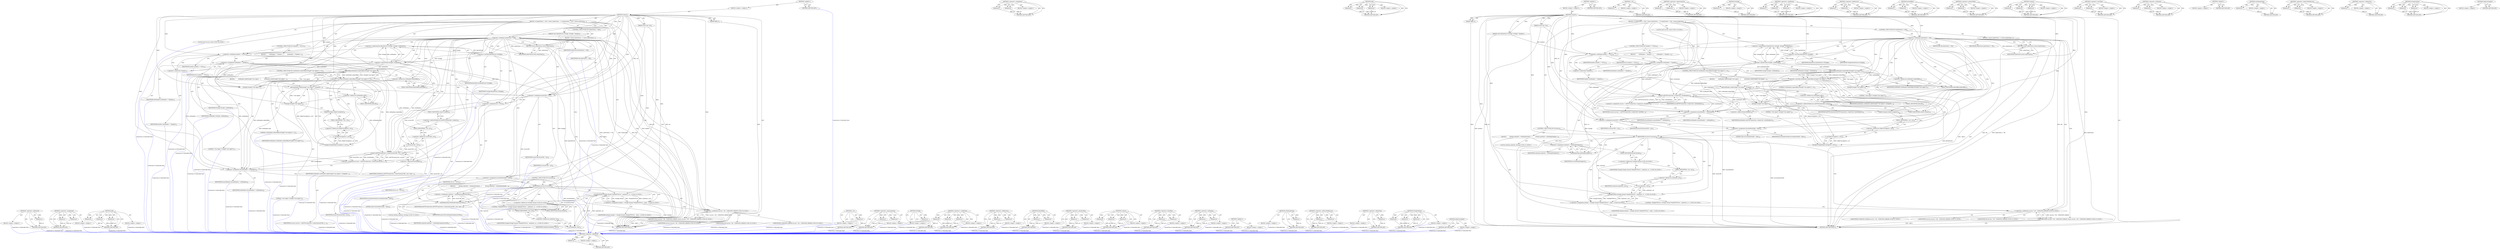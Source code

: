 digraph "MakeUserAgent" {
vulnerable_200 [label=<(METHOD,&lt;operator&gt;.addressOf)>];
vulnerable_201 [label=<(PARAM,p1)>];
vulnerable_202 [label=<(BLOCK,&lt;empty&gt;,&lt;empty&gt;)>];
vulnerable_203 [label=<(METHOD_RETURN,ANY)>];
vulnerable_153 [label=<(METHOD,&lt;operator&gt;.assignment)>];
vulnerable_154 [label=<(PARAM,p1)>];
vulnerable_155 [label=<(PARAM,p2)>];
vulnerable_156 [label=<(BLOCK,&lt;empty&gt;,&lt;empty&gt;)>];
vulnerable_157 [label=<(METHOD_RETURN,ANY)>];
vulnerable_176 [label=<(METHOD,add)>];
vulnerable_177 [label=<(PARAM,p1)>];
vulnerable_178 [label=<(PARAM,p2)>];
vulnerable_179 [label=<(PARAM,p3)>];
vulnerable_180 [label=<(BLOCK,&lt;empty&gt;,&lt;empty&gt;)>];
vulnerable_181 [label=<(METHOD_RETURN,ANY)>];
vulnerable_6 [label=<(METHOD,&lt;global&gt;)<SUB>1</SUB>>];
vulnerable_7 [label=<(BLOCK,&lt;empty&gt;,&lt;empty&gt;)<SUB>1</SUB>>];
vulnerable_8 [label=<(METHOD,connect)<SUB>1</SUB>>];
vulnerable_9 [label=<(PARAM,const char *uri)<SUB>2</SUB>>];
vulnerable_10 [label=<(PARAM,const KeyedVector&lt;String8, String8&gt; *headers)<SUB>3</SUB>>];
vulnerable_11 [label=<(PARAM,off64_t)<SUB>4</SUB>>];
vulnerable_12 [label=<(BLOCK,{
 if (mInitCheck != OK) {
 return mInitCheck;
...,{
 if (mInitCheck != OK) {
 return mInitCheck;
...)<SUB>4</SUB>>];
vulnerable_13 [label=<(CONTROL_STRUCTURE,IF,if (mInitCheck != OK))<SUB>5</SUB>>];
vulnerable_14 [label=<(&lt;operator&gt;.notEquals,mInitCheck != OK)<SUB>5</SUB>>];
vulnerable_15 [label=<(IDENTIFIER,mInitCheck,mInitCheck != OK)<SUB>5</SUB>>];
vulnerable_16 [label=<(IDENTIFIER,OK,mInitCheck != OK)<SUB>5</SUB>>];
vulnerable_17 [label=<(BLOCK,{
 return mInitCheck;
 },{
 return mInitCheck;
 })<SUB>5</SUB>>];
vulnerable_18 [label=<(RETURN,return mInitCheck;,return mInitCheck;)<SUB>6</SUB>>];
vulnerable_19 [label=<(IDENTIFIER,mInitCheck,return mInitCheck;)<SUB>6</SUB>>];
vulnerable_20 [label=<(&lt;operator&gt;.expressionList,KeyedVector&lt;String8, String8&gt; extHeaders)<SUB>9</SUB>>];
vulnerable_21 [label=<(&lt;operator&gt;.lessThan,KeyedVector&lt;String8)<SUB>9</SUB>>];
vulnerable_22 [label=<(IDENTIFIER,KeyedVector,KeyedVector&lt;String8)<SUB>9</SUB>>];
vulnerable_23 [label=<(IDENTIFIER,String8,KeyedVector&lt;String8)<SUB>9</SUB>>];
vulnerable_24 [label=<(&lt;operator&gt;.greaterThan,String8&gt; extHeaders)<SUB>9</SUB>>];
vulnerable_25 [label=<(IDENTIFIER,String8,String8&gt; extHeaders)<SUB>9</SUB>>];
vulnerable_26 [label=<(IDENTIFIER,extHeaders,String8&gt; extHeaders)<SUB>9</SUB>>];
vulnerable_27 [label=<(CONTROL_STRUCTURE,IF,if (headers != NULL))<SUB>10</SUB>>];
vulnerable_28 [label=<(&lt;operator&gt;.notEquals,headers != NULL)<SUB>10</SUB>>];
vulnerable_29 [label=<(IDENTIFIER,headers,headers != NULL)<SUB>10</SUB>>];
vulnerable_30 [label=<(IDENTIFIER,NULL,headers != NULL)<SUB>10</SUB>>];
vulnerable_31 [label=<(BLOCK,{
        extHeaders = *headers;
 },{
        extHeaders = *headers;
 })<SUB>10</SUB>>];
vulnerable_32 [label=<(&lt;operator&gt;.assignment,extHeaders = *headers)<SUB>11</SUB>>];
vulnerable_33 [label=<(IDENTIFIER,extHeaders,extHeaders = *headers)<SUB>11</SUB>>];
vulnerable_34 [label=<(&lt;operator&gt;.indirection,*headers)<SUB>11</SUB>>];
vulnerable_35 [label=<(IDENTIFIER,headers,extHeaders = *headers)<SUB>11</SUB>>];
vulnerable_36 [label=<(CONTROL_STRUCTURE,IF,if (extHeaders.indexOfKey(String8(&quot;User-Agent&quot;)) &lt; 0))<SUB>14</SUB>>];
vulnerable_37 [label=<(&lt;operator&gt;.lessThan,extHeaders.indexOfKey(String8(&quot;User-Agent&quot;)) &lt; 0)<SUB>14</SUB>>];
vulnerable_38 [label=<(indexOfKey,extHeaders.indexOfKey(String8(&quot;User-Agent&quot;)))<SUB>14</SUB>>];
vulnerable_39 [label=<(&lt;operator&gt;.fieldAccess,extHeaders.indexOfKey)<SUB>14</SUB>>];
vulnerable_40 [label=<(IDENTIFIER,extHeaders,extHeaders.indexOfKey(String8(&quot;User-Agent&quot;)))<SUB>14</SUB>>];
vulnerable_41 [label=<(FIELD_IDENTIFIER,indexOfKey,indexOfKey)<SUB>14</SUB>>];
vulnerable_42 [label=<(String8,String8(&quot;User-Agent&quot;))<SUB>14</SUB>>];
vulnerable_43 [label=<(LITERAL,&quot;User-Agent&quot;,String8(&quot;User-Agent&quot;))<SUB>14</SUB>>];
vulnerable_44 [label=<(LITERAL,0,extHeaders.indexOfKey(String8(&quot;User-Agent&quot;)) &lt; 0)<SUB>14</SUB>>];
vulnerable_45 [label=<(BLOCK,{

         extHeaders.add(String8(&quot;User-Agent&quot;...,{

         extHeaders.add(String8(&quot;User-Agent&quot;...)<SUB>14</SUB>>];
vulnerable_46 [label=<(add,extHeaders.add(String8(&quot;User-Agent&quot;), String8(M...)<SUB>16</SUB>>];
vulnerable_47 [label=<(&lt;operator&gt;.fieldAccess,extHeaders.add)<SUB>16</SUB>>];
vulnerable_48 [label=<(IDENTIFIER,extHeaders,extHeaders.add(String8(&quot;User-Agent&quot;), String8(M...)<SUB>16</SUB>>];
vulnerable_49 [label=<(FIELD_IDENTIFIER,add,add)<SUB>16</SUB>>];
vulnerable_50 [label=<(String8,String8(&quot;User-Agent&quot;))<SUB>16</SUB>>];
vulnerable_51 [label=<(LITERAL,&quot;User-Agent&quot;,String8(&quot;User-Agent&quot;))<SUB>16</SUB>>];
vulnerable_52 [label=<(String8,String8(MakeUserAgent().c_str()))<SUB>16</SUB>>];
vulnerable_53 [label=<(c_str,MakeUserAgent().c_str())<SUB>16</SUB>>];
vulnerable_54 [label=<(&lt;operator&gt;.fieldAccess,MakeUserAgent().c_str)<SUB>16</SUB>>];
vulnerable_55 [label=<(MakeUserAgent,MakeUserAgent())<SUB>16</SUB>>];
vulnerable_56 [label=<(FIELD_IDENTIFIER,c_str,c_str)<SUB>16</SUB>>];
vulnerable_57 [label="<(LOCAL,bool success: bool)<SUB>19</SUB>>"];
vulnerable_58 [label=<(&lt;operator&gt;.assignment,success = mHTTPConnection-&gt;connect(uri, &amp;extHea...)<SUB>19</SUB>>];
vulnerable_59 [label=<(IDENTIFIER,success,success = mHTTPConnection-&gt;connect(uri, &amp;extHea...)<SUB>19</SUB>>];
vulnerable_60 [label=<(connect,mHTTPConnection-&gt;connect(uri, &amp;extHeaders))<SUB>19</SUB>>];
vulnerable_61 [label=<(&lt;operator&gt;.indirectFieldAccess,mHTTPConnection-&gt;connect)<SUB>19</SUB>>];
vulnerable_62 [label=<(IDENTIFIER,mHTTPConnection,mHTTPConnection-&gt;connect(uri, &amp;extHeaders))<SUB>19</SUB>>];
vulnerable_63 [label=<(FIELD_IDENTIFIER,connect,connect)<SUB>19</SUB>>];
vulnerable_64 [label=<(IDENTIFIER,uri,mHTTPConnection-&gt;connect(uri, &amp;extHeaders))<SUB>19</SUB>>];
vulnerable_65 [label=<(&lt;operator&gt;.addressOf,&amp;extHeaders)<SUB>19</SUB>>];
vulnerable_66 [label=<(IDENTIFIER,extHeaders,mHTTPConnection-&gt;connect(uri, &amp;extHeaders))<SUB>19</SUB>>];
vulnerable_67 [label=<(&lt;operator&gt;.assignment,mLastHeaders = extHeaders)<SUB>21</SUB>>];
vulnerable_68 [label=<(IDENTIFIER,mLastHeaders,mLastHeaders = extHeaders)<SUB>21</SUB>>];
vulnerable_69 [label=<(IDENTIFIER,extHeaders,mLastHeaders = extHeaders)<SUB>21</SUB>>];
vulnerable_70 [label=<(&lt;operator&gt;.assignment,mLastURI = uri)<SUB>22</SUB>>];
vulnerable_71 [label=<(IDENTIFIER,mLastURI,mLastURI = uri)<SUB>22</SUB>>];
vulnerable_72 [label=<(IDENTIFIER,uri,mLastURI = uri)<SUB>22</SUB>>];
vulnerable_73 [label=<(&lt;operator&gt;.assignment,mCachedSizeValid = false)<SUB>24</SUB>>];
vulnerable_74 [label=<(IDENTIFIER,mCachedSizeValid,mCachedSizeValid = false)<SUB>24</SUB>>];
vulnerable_75 [label=<(LITERAL,false,mCachedSizeValid = false)<SUB>24</SUB>>];
vulnerable_76 [label=<(CONTROL_STRUCTURE,IF,if (success))<SUB>26</SUB>>];
vulnerable_77 [label=<(IDENTIFIER,success,if (success))<SUB>26</SUB>>];
vulnerable_78 [label=<(BLOCK,{
        AString sanitized = uriDebugString(ur...,{
        AString sanitized = uriDebugString(ur...)<SUB>26</SUB>>];
vulnerable_79 [label="<(LOCAL,AString sanitized: AString)<SUB>27</SUB>>"];
vulnerable_80 [label=<(&lt;operator&gt;.assignment,sanitized = uriDebugString(uri))<SUB>27</SUB>>];
vulnerable_81 [label=<(IDENTIFIER,sanitized,sanitized = uriDebugString(uri))<SUB>27</SUB>>];
vulnerable_82 [label=<(uriDebugString,uriDebugString(uri))<SUB>27</SUB>>];
vulnerable_83 [label=<(IDENTIFIER,uri,uriDebugString(uri))<SUB>27</SUB>>];
vulnerable_84 [label="<(&lt;operator&gt;.assignment,mName = String8::format(&quot;MediaHTTP(%s)&quot;, saniti...)<SUB>28</SUB>>"];
vulnerable_85 [label="<(IDENTIFIER,mName,mName = String8::format(&quot;MediaHTTP(%s)&quot;, saniti...)<SUB>28</SUB>>"];
vulnerable_86 [label="<(String8.format,String8::format(&quot;MediaHTTP(%s)&quot;, sanitized.c_st...)<SUB>28</SUB>>"];
vulnerable_87 [label="<(&lt;operator&gt;.fieldAccess,String8::format)<SUB>28</SUB>>"];
vulnerable_88 [label="<(IDENTIFIER,String8,String8::format(&quot;MediaHTTP(%s)&quot;, sanitized.c_st...)<SUB>28</SUB>>"];
vulnerable_89 [label=<(FIELD_IDENTIFIER,format,format)<SUB>28</SUB>>];
vulnerable_90 [label="<(LITERAL,&quot;MediaHTTP(%s)&quot;,String8::format(&quot;MediaHTTP(%s)&quot;, sanitized.c_st...)<SUB>28</SUB>>"];
vulnerable_91 [label=<(c_str,sanitized.c_str())<SUB>28</SUB>>];
vulnerable_92 [label=<(&lt;operator&gt;.fieldAccess,sanitized.c_str)<SUB>28</SUB>>];
vulnerable_93 [label=<(IDENTIFIER,sanitized,sanitized.c_str())<SUB>28</SUB>>];
vulnerable_94 [label=<(FIELD_IDENTIFIER,c_str,c_str)<SUB>28</SUB>>];
vulnerable_95 [label="<(RETURN,return success ? OK : UNKNOWN_ERROR;,return success ? OK : UNKNOWN_ERROR;)<SUB>31</SUB>>"];
vulnerable_96 [label="<(&lt;operator&gt;.conditional,success ? OK : UNKNOWN_ERROR)<SUB>31</SUB>>"];
vulnerable_97 [label="<(IDENTIFIER,success,success ? OK : UNKNOWN_ERROR)<SUB>31</SUB>>"];
vulnerable_98 [label="<(IDENTIFIER,OK,success ? OK : UNKNOWN_ERROR)<SUB>31</SUB>>"];
vulnerable_99 [label="<(IDENTIFIER,UNKNOWN_ERROR,success ? OK : UNKNOWN_ERROR)<SUB>31</SUB>>"];
vulnerable_100 [label=<(METHOD_RETURN,status_t)<SUB>1</SUB>>];
vulnerable_102 [label=<(METHOD_RETURN,ANY)<SUB>1</SUB>>];
vulnerable_182 [label=<(METHOD,c_str)>];
vulnerable_183 [label=<(PARAM,p1)>];
vulnerable_184 [label=<(BLOCK,&lt;empty&gt;,&lt;empty&gt;)>];
vulnerable_185 [label=<(METHOD_RETURN,ANY)>];
vulnerable_138 [label=<(METHOD,&lt;operator&gt;.expressionList)>];
vulnerable_139 [label=<(PARAM,p1)>];
vulnerable_140 [label=<(PARAM,p2)>];
vulnerable_141 [label=<(BLOCK,&lt;empty&gt;,&lt;empty&gt;)>];
vulnerable_142 [label=<(METHOD_RETURN,ANY)>];
vulnerable_172 [label=<(METHOD,String8)>];
vulnerable_173 [label=<(PARAM,p1)>];
vulnerable_174 [label=<(BLOCK,&lt;empty&gt;,&lt;empty&gt;)>];
vulnerable_175 [label=<(METHOD_RETURN,ANY)>];
vulnerable_214 [label=<(METHOD,&lt;operator&gt;.conditional)>];
vulnerable_215 [label=<(PARAM,p1)>];
vulnerable_216 [label=<(PARAM,p2)>];
vulnerable_217 [label=<(PARAM,p3)>];
vulnerable_218 [label=<(BLOCK,&lt;empty&gt;,&lt;empty&gt;)>];
vulnerable_219 [label=<(METHOD_RETURN,ANY)>];
vulnerable_167 [label=<(METHOD,&lt;operator&gt;.fieldAccess)>];
vulnerable_168 [label=<(PARAM,p1)>];
vulnerable_169 [label=<(PARAM,p2)>];
vulnerable_170 [label=<(BLOCK,&lt;empty&gt;,&lt;empty&gt;)>];
vulnerable_171 [label=<(METHOD_RETURN,ANY)>];
vulnerable_162 [label=<(METHOD,indexOfKey)>];
vulnerable_163 [label=<(PARAM,p1)>];
vulnerable_164 [label=<(PARAM,p2)>];
vulnerable_165 [label=<(BLOCK,&lt;empty&gt;,&lt;empty&gt;)>];
vulnerable_166 [label=<(METHOD_RETURN,ANY)>];
vulnerable_148 [label=<(METHOD,&lt;operator&gt;.greaterThan)>];
vulnerable_149 [label=<(PARAM,p1)>];
vulnerable_150 [label=<(PARAM,p2)>];
vulnerable_151 [label=<(BLOCK,&lt;empty&gt;,&lt;empty&gt;)>];
vulnerable_152 [label=<(METHOD_RETURN,ANY)>];
vulnerable_189 [label=<(METHOD,connect)>];
vulnerable_190 [label=<(PARAM,p1)>];
vulnerable_191 [label=<(PARAM,p2)>];
vulnerable_192 [label=<(PARAM,p3)>];
vulnerable_193 [label=<(BLOCK,&lt;empty&gt;,&lt;empty&gt;)>];
vulnerable_194 [label=<(METHOD_RETURN,ANY)>];
vulnerable_143 [label=<(METHOD,&lt;operator&gt;.lessThan)>];
vulnerable_144 [label=<(PARAM,p1)>];
vulnerable_145 [label=<(PARAM,p2)>];
vulnerable_146 [label=<(BLOCK,&lt;empty&gt;,&lt;empty&gt;)>];
vulnerable_147 [label=<(METHOD_RETURN,ANY)>];
vulnerable_133 [label=<(METHOD,&lt;operator&gt;.notEquals)>];
vulnerable_134 [label=<(PARAM,p1)>];
vulnerable_135 [label=<(PARAM,p2)>];
vulnerable_136 [label=<(BLOCK,&lt;empty&gt;,&lt;empty&gt;)>];
vulnerable_137 [label=<(METHOD_RETURN,ANY)>];
vulnerable_127 [label=<(METHOD,&lt;global&gt;)<SUB>1</SUB>>];
vulnerable_128 [label=<(BLOCK,&lt;empty&gt;,&lt;empty&gt;)>];
vulnerable_129 [label=<(METHOD_RETURN,ANY)>];
vulnerable_204 [label=<(METHOD,uriDebugString)>];
vulnerable_205 [label=<(PARAM,p1)>];
vulnerable_206 [label=<(BLOCK,&lt;empty&gt;,&lt;empty&gt;)>];
vulnerable_207 [label=<(METHOD_RETURN,ANY)>];
vulnerable_195 [label=<(METHOD,&lt;operator&gt;.indirectFieldAccess)>];
vulnerable_196 [label=<(PARAM,p1)>];
vulnerable_197 [label=<(PARAM,p2)>];
vulnerable_198 [label=<(BLOCK,&lt;empty&gt;,&lt;empty&gt;)>];
vulnerable_199 [label=<(METHOD_RETURN,ANY)>];
vulnerable_158 [label=<(METHOD,&lt;operator&gt;.indirection)>];
vulnerable_159 [label=<(PARAM,p1)>];
vulnerable_160 [label=<(BLOCK,&lt;empty&gt;,&lt;empty&gt;)>];
vulnerable_161 [label=<(METHOD_RETURN,ANY)>];
vulnerable_208 [label=<(METHOD,String8.format)>];
vulnerable_209 [label=<(PARAM,p1)>];
vulnerable_210 [label=<(PARAM,p2)>];
vulnerable_211 [label=<(PARAM,p3)>];
vulnerable_212 [label=<(BLOCK,&lt;empty&gt;,&lt;empty&gt;)>];
vulnerable_213 [label=<(METHOD_RETURN,ANY)>];
vulnerable_186 [label=<(METHOD,MakeUserAgent)>];
vulnerable_187 [label=<(BLOCK,&lt;empty&gt;,&lt;empty&gt;)>];
vulnerable_188 [label=<(METHOD_RETURN,ANY)>];
fixed_206 [label=<(METHOD,&lt;operator&gt;.addressOf)>];
fixed_207 [label=<(PARAM,p1)>];
fixed_208 [label=<(BLOCK,&lt;empty&gt;,&lt;empty&gt;)>];
fixed_209 [label=<(METHOD_RETURN,ANY)>];
fixed_159 [label=<(METHOD,&lt;operator&gt;.assignment)>];
fixed_160 [label=<(PARAM,p1)>];
fixed_161 [label=<(PARAM,p2)>];
fixed_162 [label=<(BLOCK,&lt;empty&gt;,&lt;empty&gt;)>];
fixed_163 [label=<(METHOD_RETURN,ANY)>];
fixed_182 [label=<(METHOD,add)>];
fixed_183 [label=<(PARAM,p1)>];
fixed_184 [label=<(PARAM,p2)>];
fixed_185 [label=<(PARAM,p3)>];
fixed_186 [label=<(BLOCK,&lt;empty&gt;,&lt;empty&gt;)>];
fixed_187 [label=<(METHOD_RETURN,ANY)>];
fixed_6 [label=<(METHOD,&lt;global&gt;)<SUB>1</SUB>>];
fixed_7 [label=<(BLOCK,&lt;empty&gt;,&lt;empty&gt;)<SUB>1</SUB>>];
fixed_8 [label=<(METHOD,connect)<SUB>1</SUB>>];
fixed_9 [label=<(PARAM,const char *uri)<SUB>2</SUB>>];
fixed_10 [label=<(PARAM,const KeyedVector&lt;String8, String8&gt; *headers)<SUB>3</SUB>>];
fixed_11 [label=<(PARAM,off64_t)<SUB>4</SUB>>];
fixed_12 [label=<(BLOCK,{
 if (mInitCheck != OK) {
 return mInitCheck;
...,{
 if (mInitCheck != OK) {
 return mInitCheck;
...)<SUB>4</SUB>>];
fixed_13 [label=<(CONTROL_STRUCTURE,IF,if (mInitCheck != OK))<SUB>5</SUB>>];
fixed_14 [label=<(&lt;operator&gt;.notEquals,mInitCheck != OK)<SUB>5</SUB>>];
fixed_15 [label=<(IDENTIFIER,mInitCheck,mInitCheck != OK)<SUB>5</SUB>>];
fixed_16 [label=<(IDENTIFIER,OK,mInitCheck != OK)<SUB>5</SUB>>];
fixed_17 [label=<(BLOCK,{
 return mInitCheck;
 },{
 return mInitCheck;
 })<SUB>5</SUB>>];
fixed_18 [label=<(RETURN,return mInitCheck;,return mInitCheck;)<SUB>6</SUB>>];
fixed_19 [label=<(IDENTIFIER,mInitCheck,return mInitCheck;)<SUB>6</SUB>>];
fixed_20 [label=<(&lt;operator&gt;.expressionList,KeyedVector&lt;String8, String8&gt; extHeaders)<SUB>9</SUB>>];
fixed_21 [label=<(&lt;operator&gt;.lessThan,KeyedVector&lt;String8)<SUB>9</SUB>>];
fixed_22 [label=<(IDENTIFIER,KeyedVector,KeyedVector&lt;String8)<SUB>9</SUB>>];
fixed_23 [label=<(IDENTIFIER,String8,KeyedVector&lt;String8)<SUB>9</SUB>>];
fixed_24 [label=<(&lt;operator&gt;.greaterThan,String8&gt; extHeaders)<SUB>9</SUB>>];
fixed_25 [label=<(IDENTIFIER,String8,String8&gt; extHeaders)<SUB>9</SUB>>];
fixed_26 [label=<(IDENTIFIER,extHeaders,String8&gt; extHeaders)<SUB>9</SUB>>];
fixed_27 [label=<(CONTROL_STRUCTURE,IF,if (headers != NULL))<SUB>10</SUB>>];
fixed_28 [label=<(&lt;operator&gt;.notEquals,headers != NULL)<SUB>10</SUB>>];
fixed_29 [label=<(IDENTIFIER,headers,headers != NULL)<SUB>10</SUB>>];
fixed_30 [label=<(IDENTIFIER,NULL,headers != NULL)<SUB>10</SUB>>];
fixed_31 [label=<(BLOCK,{
        extHeaders = *headers;
 },{
        extHeaders = *headers;
 })<SUB>10</SUB>>];
fixed_32 [label=<(&lt;operator&gt;.assignment,extHeaders = *headers)<SUB>11</SUB>>];
fixed_33 [label=<(IDENTIFIER,extHeaders,extHeaders = *headers)<SUB>11</SUB>>];
fixed_34 [label=<(&lt;operator&gt;.indirection,*headers)<SUB>11</SUB>>];
fixed_35 [label=<(IDENTIFIER,headers,extHeaders = *headers)<SUB>11</SUB>>];
fixed_36 [label=<(CONTROL_STRUCTURE,IF,if (extHeaders.indexOfKey(String8(&quot;User-Agent&quot;)) &lt; 0))<SUB>14</SUB>>];
fixed_37 [label=<(&lt;operator&gt;.lessThan,extHeaders.indexOfKey(String8(&quot;User-Agent&quot;)) &lt; 0)<SUB>14</SUB>>];
fixed_38 [label=<(indexOfKey,extHeaders.indexOfKey(String8(&quot;User-Agent&quot;)))<SUB>14</SUB>>];
fixed_39 [label=<(&lt;operator&gt;.fieldAccess,extHeaders.indexOfKey)<SUB>14</SUB>>];
fixed_40 [label=<(IDENTIFIER,extHeaders,extHeaders.indexOfKey(String8(&quot;User-Agent&quot;)))<SUB>14</SUB>>];
fixed_41 [label=<(FIELD_IDENTIFIER,indexOfKey,indexOfKey)<SUB>14</SUB>>];
fixed_42 [label=<(String8,String8(&quot;User-Agent&quot;))<SUB>14</SUB>>];
fixed_43 [label=<(LITERAL,&quot;User-Agent&quot;,String8(&quot;User-Agent&quot;))<SUB>14</SUB>>];
fixed_44 [label=<(LITERAL,0,extHeaders.indexOfKey(String8(&quot;User-Agent&quot;)) &lt; 0)<SUB>14</SUB>>];
fixed_45 [label=<(BLOCK,{

         extHeaders.add(String8(&quot;User-Agent&quot;...,{

         extHeaders.add(String8(&quot;User-Agent&quot;...)<SUB>14</SUB>>];
fixed_46 [label=<(add,extHeaders.add(String8(&quot;User-Agent&quot;), String8(M...)<SUB>16</SUB>>];
fixed_47 [label=<(&lt;operator&gt;.fieldAccess,extHeaders.add)<SUB>16</SUB>>];
fixed_48 [label=<(IDENTIFIER,extHeaders,extHeaders.add(String8(&quot;User-Agent&quot;), String8(M...)<SUB>16</SUB>>];
fixed_49 [label=<(FIELD_IDENTIFIER,add,add)<SUB>16</SUB>>];
fixed_50 [label=<(String8,String8(&quot;User-Agent&quot;))<SUB>16</SUB>>];
fixed_51 [label=<(LITERAL,&quot;User-Agent&quot;,String8(&quot;User-Agent&quot;))<SUB>16</SUB>>];
fixed_52 [label=<(String8,String8(MakeUserAgent().c_str()))<SUB>16</SUB>>];
fixed_53 [label=<(c_str,MakeUserAgent().c_str())<SUB>16</SUB>>];
fixed_54 [label=<(&lt;operator&gt;.fieldAccess,MakeUserAgent().c_str)<SUB>16</SUB>>];
fixed_55 [label=<(MakeUserAgent,MakeUserAgent())<SUB>16</SUB>>];
fixed_56 [label=<(FIELD_IDENTIFIER,c_str,c_str)<SUB>16</SUB>>];
fixed_57 [label=<(&lt;operator&gt;.assignment,mLastURI = uri)<SUB>19</SUB>>];
fixed_58 [label=<(IDENTIFIER,mLastURI,mLastURI = uri)<SUB>19</SUB>>];
fixed_59 [label=<(IDENTIFIER,uri,mLastURI = uri)<SUB>19</SUB>>];
fixed_60 [label=<(&lt;operator&gt;.assignment,uri = NULL)<SUB>22</SUB>>];
fixed_61 [label=<(IDENTIFIER,uri,uri = NULL)<SUB>22</SUB>>];
fixed_62 [label=<(IDENTIFIER,NULL,uri = NULL)<SUB>22</SUB>>];
fixed_63 [label="<(LOCAL,bool success: bool)<SUB>24</SUB>>"];
fixed_64 [label=<(&lt;operator&gt;.assignment,success = mHTTPConnection-&gt;connect(mLastURI.c_s...)<SUB>24</SUB>>];
fixed_65 [label=<(IDENTIFIER,success,success = mHTTPConnection-&gt;connect(mLastURI.c_s...)<SUB>24</SUB>>];
fixed_66 [label=<(connect,mHTTPConnection-&gt;connect(mLastURI.c_str(), &amp;ext...)<SUB>24</SUB>>];
fixed_67 [label=<(&lt;operator&gt;.indirectFieldAccess,mHTTPConnection-&gt;connect)<SUB>24</SUB>>];
fixed_68 [label=<(IDENTIFIER,mHTTPConnection,mHTTPConnection-&gt;connect(mLastURI.c_str(), &amp;ext...)<SUB>24</SUB>>];
fixed_69 [label=<(FIELD_IDENTIFIER,connect,connect)<SUB>24</SUB>>];
fixed_70 [label=<(c_str,mLastURI.c_str())<SUB>24</SUB>>];
fixed_71 [label=<(&lt;operator&gt;.fieldAccess,mLastURI.c_str)<SUB>24</SUB>>];
fixed_72 [label=<(IDENTIFIER,mLastURI,mLastURI.c_str())<SUB>24</SUB>>];
fixed_73 [label=<(FIELD_IDENTIFIER,c_str,c_str)<SUB>24</SUB>>];
fixed_74 [label=<(&lt;operator&gt;.addressOf,&amp;extHeaders)<SUB>24</SUB>>];
fixed_75 [label=<(IDENTIFIER,extHeaders,mHTTPConnection-&gt;connect(mLastURI.c_str(), &amp;ext...)<SUB>24</SUB>>];
fixed_76 [label=<(&lt;operator&gt;.assignment,mLastHeaders = extHeaders)<SUB>26</SUB>>];
fixed_77 [label=<(IDENTIFIER,mLastHeaders,mLastHeaders = extHeaders)<SUB>26</SUB>>];
fixed_78 [label=<(IDENTIFIER,extHeaders,mLastHeaders = extHeaders)<SUB>26</SUB>>];
fixed_79 [label=<(&lt;operator&gt;.assignment,mCachedSizeValid = false)<SUB>28</SUB>>];
fixed_80 [label=<(IDENTIFIER,mCachedSizeValid,mCachedSizeValid = false)<SUB>28</SUB>>];
fixed_81 [label=<(LITERAL,false,mCachedSizeValid = false)<SUB>28</SUB>>];
fixed_82 [label=<(CONTROL_STRUCTURE,IF,if (success))<SUB>30</SUB>>];
fixed_83 [label=<(IDENTIFIER,success,if (success))<SUB>30</SUB>>];
fixed_84 [label=<(BLOCK,{
        AString sanitized = uriDebugString(mL...,{
        AString sanitized = uriDebugString(mL...)<SUB>30</SUB>>];
fixed_85 [label="<(LOCAL,AString sanitized: AString)<SUB>31</SUB>>"];
fixed_86 [label=<(&lt;operator&gt;.assignment,sanitized = uriDebugString(mLastURI))<SUB>31</SUB>>];
fixed_87 [label=<(IDENTIFIER,sanitized,sanitized = uriDebugString(mLastURI))<SUB>31</SUB>>];
fixed_88 [label=<(uriDebugString,uriDebugString(mLastURI))<SUB>31</SUB>>];
fixed_89 [label=<(IDENTIFIER,mLastURI,uriDebugString(mLastURI))<SUB>31</SUB>>];
fixed_90 [label="<(&lt;operator&gt;.assignment,mName = String8::format(&quot;MediaHTTP(%s)&quot;, saniti...)<SUB>32</SUB>>"];
fixed_91 [label="<(IDENTIFIER,mName,mName = String8::format(&quot;MediaHTTP(%s)&quot;, saniti...)<SUB>32</SUB>>"];
fixed_92 [label="<(String8.format,String8::format(&quot;MediaHTTP(%s)&quot;, sanitized.c_st...)<SUB>32</SUB>>"];
fixed_93 [label="<(&lt;operator&gt;.fieldAccess,String8::format)<SUB>32</SUB>>"];
fixed_94 [label="<(IDENTIFIER,String8,String8::format(&quot;MediaHTTP(%s)&quot;, sanitized.c_st...)<SUB>32</SUB>>"];
fixed_95 [label=<(FIELD_IDENTIFIER,format,format)<SUB>32</SUB>>];
fixed_96 [label="<(LITERAL,&quot;MediaHTTP(%s)&quot;,String8::format(&quot;MediaHTTP(%s)&quot;, sanitized.c_st...)<SUB>32</SUB>>"];
fixed_97 [label=<(c_str,sanitized.c_str())<SUB>32</SUB>>];
fixed_98 [label=<(&lt;operator&gt;.fieldAccess,sanitized.c_str)<SUB>32</SUB>>];
fixed_99 [label=<(IDENTIFIER,sanitized,sanitized.c_str())<SUB>32</SUB>>];
fixed_100 [label=<(FIELD_IDENTIFIER,c_str,c_str)<SUB>32</SUB>>];
fixed_101 [label="<(RETURN,return success ? OK : UNKNOWN_ERROR;,return success ? OK : UNKNOWN_ERROR;)<SUB>35</SUB>>"];
fixed_102 [label="<(&lt;operator&gt;.conditional,success ? OK : UNKNOWN_ERROR)<SUB>35</SUB>>"];
fixed_103 [label="<(IDENTIFIER,success,success ? OK : UNKNOWN_ERROR)<SUB>35</SUB>>"];
fixed_104 [label="<(IDENTIFIER,OK,success ? OK : UNKNOWN_ERROR)<SUB>35</SUB>>"];
fixed_105 [label="<(IDENTIFIER,UNKNOWN_ERROR,success ? OK : UNKNOWN_ERROR)<SUB>35</SUB>>"];
fixed_106 [label=<(METHOD_RETURN,status_t)<SUB>1</SUB>>];
fixed_108 [label=<(METHOD_RETURN,ANY)<SUB>1</SUB>>];
fixed_188 [label=<(METHOD,c_str)>];
fixed_189 [label=<(PARAM,p1)>];
fixed_190 [label=<(BLOCK,&lt;empty&gt;,&lt;empty&gt;)>];
fixed_191 [label=<(METHOD_RETURN,ANY)>];
fixed_144 [label=<(METHOD,&lt;operator&gt;.expressionList)>];
fixed_145 [label=<(PARAM,p1)>];
fixed_146 [label=<(PARAM,p2)>];
fixed_147 [label=<(BLOCK,&lt;empty&gt;,&lt;empty&gt;)>];
fixed_148 [label=<(METHOD_RETURN,ANY)>];
fixed_178 [label=<(METHOD,String8)>];
fixed_179 [label=<(PARAM,p1)>];
fixed_180 [label=<(BLOCK,&lt;empty&gt;,&lt;empty&gt;)>];
fixed_181 [label=<(METHOD_RETURN,ANY)>];
fixed_220 [label=<(METHOD,&lt;operator&gt;.conditional)>];
fixed_221 [label=<(PARAM,p1)>];
fixed_222 [label=<(PARAM,p2)>];
fixed_223 [label=<(PARAM,p3)>];
fixed_224 [label=<(BLOCK,&lt;empty&gt;,&lt;empty&gt;)>];
fixed_225 [label=<(METHOD_RETURN,ANY)>];
fixed_173 [label=<(METHOD,&lt;operator&gt;.fieldAccess)>];
fixed_174 [label=<(PARAM,p1)>];
fixed_175 [label=<(PARAM,p2)>];
fixed_176 [label=<(BLOCK,&lt;empty&gt;,&lt;empty&gt;)>];
fixed_177 [label=<(METHOD_RETURN,ANY)>];
fixed_168 [label=<(METHOD,indexOfKey)>];
fixed_169 [label=<(PARAM,p1)>];
fixed_170 [label=<(PARAM,p2)>];
fixed_171 [label=<(BLOCK,&lt;empty&gt;,&lt;empty&gt;)>];
fixed_172 [label=<(METHOD_RETURN,ANY)>];
fixed_154 [label=<(METHOD,&lt;operator&gt;.greaterThan)>];
fixed_155 [label=<(PARAM,p1)>];
fixed_156 [label=<(PARAM,p2)>];
fixed_157 [label=<(BLOCK,&lt;empty&gt;,&lt;empty&gt;)>];
fixed_158 [label=<(METHOD_RETURN,ANY)>];
fixed_195 [label=<(METHOD,connect)>];
fixed_196 [label=<(PARAM,p1)>];
fixed_197 [label=<(PARAM,p2)>];
fixed_198 [label=<(PARAM,p3)>];
fixed_199 [label=<(BLOCK,&lt;empty&gt;,&lt;empty&gt;)>];
fixed_200 [label=<(METHOD_RETURN,ANY)>];
fixed_149 [label=<(METHOD,&lt;operator&gt;.lessThan)>];
fixed_150 [label=<(PARAM,p1)>];
fixed_151 [label=<(PARAM,p2)>];
fixed_152 [label=<(BLOCK,&lt;empty&gt;,&lt;empty&gt;)>];
fixed_153 [label=<(METHOD_RETURN,ANY)>];
fixed_139 [label=<(METHOD,&lt;operator&gt;.notEquals)>];
fixed_140 [label=<(PARAM,p1)>];
fixed_141 [label=<(PARAM,p2)>];
fixed_142 [label=<(BLOCK,&lt;empty&gt;,&lt;empty&gt;)>];
fixed_143 [label=<(METHOD_RETURN,ANY)>];
fixed_133 [label=<(METHOD,&lt;global&gt;)<SUB>1</SUB>>];
fixed_134 [label=<(BLOCK,&lt;empty&gt;,&lt;empty&gt;)>];
fixed_135 [label=<(METHOD_RETURN,ANY)>];
fixed_210 [label=<(METHOD,uriDebugString)>];
fixed_211 [label=<(PARAM,p1)>];
fixed_212 [label=<(BLOCK,&lt;empty&gt;,&lt;empty&gt;)>];
fixed_213 [label=<(METHOD_RETURN,ANY)>];
fixed_201 [label=<(METHOD,&lt;operator&gt;.indirectFieldAccess)>];
fixed_202 [label=<(PARAM,p1)>];
fixed_203 [label=<(PARAM,p2)>];
fixed_204 [label=<(BLOCK,&lt;empty&gt;,&lt;empty&gt;)>];
fixed_205 [label=<(METHOD_RETURN,ANY)>];
fixed_164 [label=<(METHOD,&lt;operator&gt;.indirection)>];
fixed_165 [label=<(PARAM,p1)>];
fixed_166 [label=<(BLOCK,&lt;empty&gt;,&lt;empty&gt;)>];
fixed_167 [label=<(METHOD_RETURN,ANY)>];
fixed_214 [label=<(METHOD,String8.format)>];
fixed_215 [label=<(PARAM,p1)>];
fixed_216 [label=<(PARAM,p2)>];
fixed_217 [label=<(PARAM,p3)>];
fixed_218 [label=<(BLOCK,&lt;empty&gt;,&lt;empty&gt;)>];
fixed_219 [label=<(METHOD_RETURN,ANY)>];
fixed_192 [label=<(METHOD,MakeUserAgent)>];
fixed_193 [label=<(BLOCK,&lt;empty&gt;,&lt;empty&gt;)>];
fixed_194 [label=<(METHOD_RETURN,ANY)>];
vulnerable_200 -> vulnerable_201  [key=0, label="AST: "];
vulnerable_200 -> vulnerable_201  [key=1, label="DDG: "];
vulnerable_200 -> vulnerable_202  [key=0, label="AST: "];
vulnerable_200 -> vulnerable_203  [key=0, label="AST: "];
vulnerable_200 -> vulnerable_203  [key=1, label="CFG: "];
vulnerable_201 -> vulnerable_203  [key=0, label="DDG: p1"];
vulnerable_153 -> vulnerable_154  [key=0, label="AST: "];
vulnerable_153 -> vulnerable_154  [key=1, label="DDG: "];
vulnerable_153 -> vulnerable_156  [key=0, label="AST: "];
vulnerable_153 -> vulnerable_155  [key=0, label="AST: "];
vulnerable_153 -> vulnerable_155  [key=1, label="DDG: "];
vulnerable_153 -> vulnerable_157  [key=0, label="AST: "];
vulnerable_153 -> vulnerable_157  [key=1, label="CFG: "];
vulnerable_154 -> vulnerable_157  [key=0, label="DDG: p1"];
vulnerable_155 -> vulnerable_157  [key=0, label="DDG: p2"];
vulnerable_176 -> vulnerable_177  [key=0, label="AST: "];
vulnerable_176 -> vulnerable_177  [key=1, label="DDG: "];
vulnerable_176 -> vulnerable_180  [key=0, label="AST: "];
vulnerable_176 -> vulnerable_178  [key=0, label="AST: "];
vulnerable_176 -> vulnerable_178  [key=1, label="DDG: "];
vulnerable_176 -> vulnerable_181  [key=0, label="AST: "];
vulnerable_176 -> vulnerable_181  [key=1, label="CFG: "];
vulnerable_176 -> vulnerable_179  [key=0, label="AST: "];
vulnerable_176 -> vulnerable_179  [key=1, label="DDG: "];
vulnerable_177 -> vulnerable_181  [key=0, label="DDG: p1"];
vulnerable_178 -> vulnerable_181  [key=0, label="DDG: p2"];
vulnerable_179 -> vulnerable_181  [key=0, label="DDG: p3"];
vulnerable_6 -> vulnerable_7  [key=0, label="AST: "];
vulnerable_6 -> vulnerable_102  [key=0, label="AST: "];
vulnerable_6 -> vulnerable_102  [key=1, label="CFG: "];
vulnerable_7 -> vulnerable_8  [key=0, label="AST: "];
vulnerable_8 -> vulnerable_9  [key=0, label="AST: "];
vulnerable_8 -> vulnerable_9  [key=1, label="DDG: "];
vulnerable_8 -> vulnerable_10  [key=0, label="AST: "];
vulnerable_8 -> vulnerable_10  [key=1, label="DDG: "];
vulnerable_8 -> vulnerable_11  [key=0, label="AST: "];
vulnerable_8 -> vulnerable_11  [key=1, label="DDG: "];
vulnerable_8 -> vulnerable_12  [key=0, label="AST: "];
vulnerable_8 -> vulnerable_100  [key=0, label="AST: "];
vulnerable_8 -> vulnerable_14  [key=0, label="CFG: "];
vulnerable_8 -> vulnerable_14  [key=1, label="DDG: "];
vulnerable_8 -> vulnerable_67  [key=0, label="DDG: "];
vulnerable_8 -> vulnerable_70  [key=0, label="DDG: "];
vulnerable_8 -> vulnerable_73  [key=0, label="DDG: "];
vulnerable_8 -> vulnerable_77  [key=0, label="DDG: "];
vulnerable_8 -> vulnerable_96  [key=0, label="DDG: "];
vulnerable_8 -> vulnerable_21  [key=0, label="DDG: "];
vulnerable_8 -> vulnerable_24  [key=0, label="DDG: "];
vulnerable_8 -> vulnerable_28  [key=0, label="DDG: "];
vulnerable_8 -> vulnerable_37  [key=0, label="DDG: "];
vulnerable_8 -> vulnerable_60  [key=0, label="DDG: "];
vulnerable_8 -> vulnerable_19  [key=0, label="DDG: "];
vulnerable_8 -> vulnerable_42  [key=0, label="DDG: "];
vulnerable_8 -> vulnerable_50  [key=0, label="DDG: "];
vulnerable_8 -> vulnerable_82  [key=0, label="DDG: "];
vulnerable_8 -> vulnerable_86  [key=0, label="DDG: "];
vulnerable_9 -> vulnerable_100  [key=0, label="DDG: uri"];
vulnerable_9 -> vulnerable_60  [key=0, label="DDG: uri"];
vulnerable_10 -> vulnerable_100  [key=0, label="DDG: headers"];
vulnerable_10 -> vulnerable_28  [key=0, label="DDG: headers"];
vulnerable_11 -> vulnerable_100  [key=0, label="DDG: "];
vulnerable_12 -> vulnerable_13  [key=0, label="AST: "];
vulnerable_12 -> vulnerable_20  [key=0, label="AST: "];
vulnerable_12 -> vulnerable_27  [key=0, label="AST: "];
vulnerable_12 -> vulnerable_36  [key=0, label="AST: "];
vulnerable_12 -> vulnerable_57  [key=0, label="AST: "];
vulnerable_12 -> vulnerable_58  [key=0, label="AST: "];
vulnerable_12 -> vulnerable_67  [key=0, label="AST: "];
vulnerable_12 -> vulnerable_70  [key=0, label="AST: "];
vulnerable_12 -> vulnerable_73  [key=0, label="AST: "];
vulnerable_12 -> vulnerable_76  [key=0, label="AST: "];
vulnerable_12 -> vulnerable_95  [key=0, label="AST: "];
vulnerable_13 -> vulnerable_14  [key=0, label="AST: "];
vulnerable_13 -> vulnerable_17  [key=0, label="AST: "];
vulnerable_14 -> vulnerable_15  [key=0, label="AST: "];
vulnerable_14 -> vulnerable_16  [key=0, label="AST: "];
vulnerable_14 -> vulnerable_18  [key=0, label="CFG: "];
vulnerable_14 -> vulnerable_18  [key=1, label="CDG: "];
vulnerable_14 -> vulnerable_21  [key=0, label="CFG: "];
vulnerable_14 -> vulnerable_21  [key=1, label="CDG: "];
vulnerable_14 -> vulnerable_100  [key=0, label="DDG: mInitCheck"];
vulnerable_14 -> vulnerable_100  [key=1, label="DDG: OK"];
vulnerable_14 -> vulnerable_100  [key=2, label="DDG: mInitCheck != OK"];
vulnerable_14 -> vulnerable_96  [key=0, label="DDG: OK"];
vulnerable_14 -> vulnerable_96  [key=1, label="CDG: "];
vulnerable_14 -> vulnerable_19  [key=0, label="DDG: mInitCheck"];
vulnerable_14 -> vulnerable_60  [key=0, label="CDG: "];
vulnerable_14 -> vulnerable_73  [key=0, label="CDG: "];
vulnerable_14 -> vulnerable_77  [key=0, label="CDG: "];
vulnerable_14 -> vulnerable_42  [key=0, label="CDG: "];
vulnerable_14 -> vulnerable_28  [key=0, label="CDG: "];
vulnerable_14 -> vulnerable_37  [key=0, label="CDG: "];
vulnerable_14 -> vulnerable_20  [key=0, label="CDG: "];
vulnerable_14 -> vulnerable_38  [key=0, label="CDG: "];
vulnerable_14 -> vulnerable_67  [key=0, label="CDG: "];
vulnerable_14 -> vulnerable_95  [key=0, label="CDG: "];
vulnerable_14 -> vulnerable_65  [key=0, label="CDG: "];
vulnerable_14 -> vulnerable_24  [key=0, label="CDG: "];
vulnerable_14 -> vulnerable_58  [key=0, label="CDG: "];
vulnerable_14 -> vulnerable_61  [key=0, label="CDG: "];
vulnerable_14 -> vulnerable_41  [key=0, label="CDG: "];
vulnerable_14 -> vulnerable_70  [key=0, label="CDG: "];
vulnerable_14 -> vulnerable_63  [key=0, label="CDG: "];
vulnerable_14 -> vulnerable_39  [key=0, label="CDG: "];
vulnerable_17 -> vulnerable_18  [key=0, label="AST: "];
vulnerable_18 -> vulnerable_19  [key=0, label="AST: "];
vulnerable_18 -> vulnerable_100  [key=0, label="CFG: "];
vulnerable_18 -> vulnerable_100  [key=1, label="DDG: &lt;RET&gt;"];
vulnerable_19 -> vulnerable_18  [key=0, label="DDG: mInitCheck"];
vulnerable_20 -> vulnerable_21  [key=0, label="AST: "];
vulnerable_20 -> vulnerable_24  [key=0, label="AST: "];
vulnerable_20 -> vulnerable_28  [key=0, label="CFG: "];
vulnerable_21 -> vulnerable_22  [key=0, label="AST: "];
vulnerable_21 -> vulnerable_23  [key=0, label="AST: "];
vulnerable_21 -> vulnerable_24  [key=0, label="CFG: "];
vulnerable_21 -> vulnerable_24  [key=1, label="DDG: String8"];
vulnerable_21 -> vulnerable_100  [key=0, label="DDG: KeyedVector"];
vulnerable_21 -> vulnerable_20  [key=0, label="DDG: KeyedVector"];
vulnerable_21 -> vulnerable_20  [key=1, label="DDG: String8"];
vulnerable_24 -> vulnerable_25  [key=0, label="AST: "];
vulnerable_24 -> vulnerable_26  [key=0, label="AST: "];
vulnerable_24 -> vulnerable_20  [key=0, label="CFG: "];
vulnerable_24 -> vulnerable_20  [key=1, label="DDG: String8"];
vulnerable_24 -> vulnerable_20  [key=2, label="DDG: extHeaders"];
vulnerable_24 -> vulnerable_67  [key=0, label="DDG: extHeaders"];
vulnerable_24 -> vulnerable_60  [key=0, label="DDG: extHeaders"];
vulnerable_24 -> vulnerable_38  [key=0, label="DDG: extHeaders"];
vulnerable_24 -> vulnerable_46  [key=0, label="DDG: extHeaders"];
vulnerable_24 -> vulnerable_86  [key=0, label="DDG: String8"];
vulnerable_27 -> vulnerable_28  [key=0, label="AST: "];
vulnerable_27 -> vulnerable_31  [key=0, label="AST: "];
vulnerable_28 -> vulnerable_29  [key=0, label="AST: "];
vulnerable_28 -> vulnerable_30  [key=0, label="AST: "];
vulnerable_28 -> vulnerable_34  [key=0, label="CFG: "];
vulnerable_28 -> vulnerable_34  [key=1, label="CDG: "];
vulnerable_28 -> vulnerable_41  [key=0, label="CFG: "];
vulnerable_28 -> vulnerable_100  [key=0, label="DDG: NULL"];
vulnerable_28 -> vulnerable_32  [key=0, label="CDG: "];
vulnerable_31 -> vulnerable_32  [key=0, label="AST: "];
vulnerable_32 -> vulnerable_33  [key=0, label="AST: "];
vulnerable_32 -> vulnerable_34  [key=0, label="AST: "];
vulnerable_32 -> vulnerable_41  [key=0, label="CFG: "];
vulnerable_32 -> vulnerable_67  [key=0, label="DDG: extHeaders"];
vulnerable_32 -> vulnerable_60  [key=0, label="DDG: extHeaders"];
vulnerable_32 -> vulnerable_38  [key=0, label="DDG: extHeaders"];
vulnerable_32 -> vulnerable_46  [key=0, label="DDG: extHeaders"];
vulnerable_34 -> vulnerable_35  [key=0, label="AST: "];
vulnerable_34 -> vulnerable_32  [key=0, label="CFG: "];
vulnerable_36 -> vulnerable_37  [key=0, label="AST: "];
vulnerable_36 -> vulnerable_45  [key=0, label="AST: "];
vulnerable_37 -> vulnerable_38  [key=0, label="AST: "];
vulnerable_37 -> vulnerable_44  [key=0, label="AST: "];
vulnerable_37 -> vulnerable_49  [key=0, label="CFG: "];
vulnerable_37 -> vulnerable_49  [key=1, label="CDG: "];
vulnerable_37 -> vulnerable_63  [key=0, label="CFG: "];
vulnerable_37 -> vulnerable_47  [key=0, label="CDG: "];
vulnerable_37 -> vulnerable_52  [key=0, label="CDG: "];
vulnerable_37 -> vulnerable_46  [key=0, label="CDG: "];
vulnerable_37 -> vulnerable_56  [key=0, label="CDG: "];
vulnerable_37 -> vulnerable_50  [key=0, label="CDG: "];
vulnerable_37 -> vulnerable_54  [key=0, label="CDG: "];
vulnerable_37 -> vulnerable_53  [key=0, label="CDG: "];
vulnerable_37 -> vulnerable_55  [key=0, label="CDG: "];
vulnerable_38 -> vulnerable_39  [key=0, label="AST: "];
vulnerable_38 -> vulnerable_42  [key=0, label="AST: "];
vulnerable_38 -> vulnerable_37  [key=0, label="CFG: "];
vulnerable_38 -> vulnerable_37  [key=1, label="DDG: extHeaders.indexOfKey"];
vulnerable_38 -> vulnerable_37  [key=2, label="DDG: String8(&quot;User-Agent&quot;)"];
vulnerable_38 -> vulnerable_67  [key=0, label="DDG: extHeaders.indexOfKey"];
vulnerable_38 -> vulnerable_60  [key=0, label="DDG: extHeaders.indexOfKey"];
vulnerable_39 -> vulnerable_40  [key=0, label="AST: "];
vulnerable_39 -> vulnerable_41  [key=0, label="AST: "];
vulnerable_39 -> vulnerable_42  [key=0, label="CFG: "];
vulnerable_41 -> vulnerable_39  [key=0, label="CFG: "];
vulnerable_42 -> vulnerable_43  [key=0, label="AST: "];
vulnerable_42 -> vulnerable_38  [key=0, label="CFG: "];
vulnerable_42 -> vulnerable_38  [key=1, label="DDG: &quot;User-Agent&quot;"];
vulnerable_45 -> vulnerable_46  [key=0, label="AST: "];
vulnerable_46 -> vulnerable_47  [key=0, label="AST: "];
vulnerable_46 -> vulnerable_50  [key=0, label="AST: "];
vulnerable_46 -> vulnerable_52  [key=0, label="AST: "];
vulnerable_46 -> vulnerable_63  [key=0, label="CFG: "];
vulnerable_46 -> vulnerable_67  [key=0, label="DDG: extHeaders.add"];
vulnerable_46 -> vulnerable_60  [key=0, label="DDG: extHeaders.add"];
vulnerable_47 -> vulnerable_48  [key=0, label="AST: "];
vulnerable_47 -> vulnerable_49  [key=0, label="AST: "];
vulnerable_47 -> vulnerable_50  [key=0, label="CFG: "];
vulnerable_49 -> vulnerable_47  [key=0, label="CFG: "];
vulnerable_50 -> vulnerable_51  [key=0, label="AST: "];
vulnerable_50 -> vulnerable_55  [key=0, label="CFG: "];
vulnerable_50 -> vulnerable_46  [key=0, label="DDG: &quot;User-Agent&quot;"];
vulnerable_52 -> vulnerable_53  [key=0, label="AST: "];
vulnerable_52 -> vulnerable_46  [key=0, label="CFG: "];
vulnerable_52 -> vulnerable_46  [key=1, label="DDG: MakeUserAgent().c_str()"];
vulnerable_53 -> vulnerable_54  [key=0, label="AST: "];
vulnerable_53 -> vulnerable_52  [key=0, label="CFG: "];
vulnerable_53 -> vulnerable_52  [key=1, label="DDG: MakeUserAgent().c_str"];
vulnerable_54 -> vulnerable_55  [key=0, label="AST: "];
vulnerable_54 -> vulnerable_56  [key=0, label="AST: "];
vulnerable_54 -> vulnerable_53  [key=0, label="CFG: "];
vulnerable_55 -> vulnerable_56  [key=0, label="CFG: "];
vulnerable_56 -> vulnerable_54  [key=0, label="CFG: "];
vulnerable_58 -> vulnerable_59  [key=0, label="AST: "];
vulnerable_58 -> vulnerable_60  [key=0, label="AST: "];
vulnerable_58 -> vulnerable_67  [key=0, label="CFG: "];
vulnerable_60 -> vulnerable_61  [key=0, label="AST: "];
vulnerable_60 -> vulnerable_64  [key=0, label="AST: "];
vulnerable_60 -> vulnerable_65  [key=0, label="AST: "];
vulnerable_60 -> vulnerable_58  [key=0, label="CFG: "];
vulnerable_60 -> vulnerable_58  [key=1, label="DDG: mHTTPConnection-&gt;connect"];
vulnerable_60 -> vulnerable_58  [key=2, label="DDG: uri"];
vulnerable_60 -> vulnerable_58  [key=3, label="DDG: &amp;extHeaders"];
vulnerable_60 -> vulnerable_67  [key=0, label="DDG: &amp;extHeaders"];
vulnerable_60 -> vulnerable_70  [key=0, label="DDG: uri"];
vulnerable_60 -> vulnerable_82  [key=0, label="DDG: uri"];
vulnerable_61 -> vulnerable_62  [key=0, label="AST: "];
vulnerable_61 -> vulnerable_63  [key=0, label="AST: "];
vulnerable_61 -> vulnerable_65  [key=0, label="CFG: "];
vulnerable_63 -> vulnerable_61  [key=0, label="CFG: "];
vulnerable_65 -> vulnerable_66  [key=0, label="AST: "];
vulnerable_65 -> vulnerable_60  [key=0, label="CFG: "];
vulnerable_67 -> vulnerable_68  [key=0, label="AST: "];
vulnerable_67 -> vulnerable_69  [key=0, label="AST: "];
vulnerable_67 -> vulnerable_70  [key=0, label="CFG: "];
vulnerable_67 -> vulnerable_100  [key=0, label="DDG: mLastHeaders"];
vulnerable_70 -> vulnerable_71  [key=0, label="AST: "];
vulnerable_70 -> vulnerable_72  [key=0, label="AST: "];
vulnerable_70 -> vulnerable_73  [key=0, label="CFG: "];
vulnerable_70 -> vulnerable_100  [key=0, label="DDG: mLastURI"];
vulnerable_73 -> vulnerable_74  [key=0, label="AST: "];
vulnerable_73 -> vulnerable_75  [key=0, label="AST: "];
vulnerable_73 -> vulnerable_77  [key=0, label="CFG: "];
vulnerable_73 -> vulnerable_100  [key=0, label="DDG: mCachedSizeValid"];
vulnerable_76 -> vulnerable_77  [key=0, label="AST: "];
vulnerable_76 -> vulnerable_78  [key=0, label="AST: "];
vulnerable_77 -> vulnerable_82  [key=0, label="CFG: "];
vulnerable_77 -> vulnerable_82  [key=1, label="CDG: "];
vulnerable_77 -> vulnerable_96  [key=0, label="CFG: "];
vulnerable_77 -> vulnerable_94  [key=0, label="CDG: "];
vulnerable_77 -> vulnerable_89  [key=0, label="CDG: "];
vulnerable_77 -> vulnerable_84  [key=0, label="CDG: "];
vulnerable_77 -> vulnerable_92  [key=0, label="CDG: "];
vulnerable_77 -> vulnerable_87  [key=0, label="CDG: "];
vulnerable_77 -> vulnerable_91  [key=0, label="CDG: "];
vulnerable_77 -> vulnerable_80  [key=0, label="CDG: "];
vulnerable_77 -> vulnerable_86  [key=0, label="CDG: "];
vulnerable_78 -> vulnerable_79  [key=0, label="AST: "];
vulnerable_78 -> vulnerable_80  [key=0, label="AST: "];
vulnerable_78 -> vulnerable_84  [key=0, label="AST: "];
vulnerable_80 -> vulnerable_81  [key=0, label="AST: "];
vulnerable_80 -> vulnerable_82  [key=0, label="AST: "];
vulnerable_80 -> vulnerable_89  [key=0, label="CFG: "];
vulnerable_80 -> vulnerable_91  [key=0, label="DDG: sanitized"];
vulnerable_82 -> vulnerable_83  [key=0, label="AST: "];
vulnerable_82 -> vulnerable_80  [key=0, label="CFG: "];
vulnerable_82 -> vulnerable_80  [key=1, label="DDG: uri"];
vulnerable_84 -> vulnerable_85  [key=0, label="AST: "];
vulnerable_84 -> vulnerable_86  [key=0, label="AST: "];
vulnerable_84 -> vulnerable_96  [key=0, label="CFG: "];
vulnerable_84 -> vulnerable_100  [key=0, label="DDG: mName"];
vulnerable_86 -> vulnerable_87  [key=0, label="AST: "];
vulnerable_86 -> vulnerable_90  [key=0, label="AST: "];
vulnerable_86 -> vulnerable_91  [key=0, label="AST: "];
vulnerable_86 -> vulnerable_84  [key=0, label="CFG: "];
vulnerable_86 -> vulnerable_84  [key=1, label="DDG: String8::format"];
vulnerable_86 -> vulnerable_84  [key=2, label="DDG: &quot;MediaHTTP(%s)&quot;"];
vulnerable_86 -> vulnerable_84  [key=3, label="DDG: sanitized.c_str()"];
vulnerable_87 -> vulnerable_88  [key=0, label="AST: "];
vulnerable_87 -> vulnerable_89  [key=0, label="AST: "];
vulnerable_87 -> vulnerable_94  [key=0, label="CFG: "];
vulnerable_89 -> vulnerable_87  [key=0, label="CFG: "];
vulnerable_91 -> vulnerable_92  [key=0, label="AST: "];
vulnerable_91 -> vulnerable_86  [key=0, label="CFG: "];
vulnerable_91 -> vulnerable_86  [key=1, label="DDG: sanitized.c_str"];
vulnerable_92 -> vulnerable_93  [key=0, label="AST: "];
vulnerable_92 -> vulnerable_94  [key=0, label="AST: "];
vulnerable_92 -> vulnerable_91  [key=0, label="CFG: "];
vulnerable_94 -> vulnerable_92  [key=0, label="CFG: "];
vulnerable_95 -> vulnerable_96  [key=0, label="AST: "];
vulnerable_95 -> vulnerable_100  [key=0, label="CFG: "];
vulnerable_95 -> vulnerable_100  [key=1, label="DDG: &lt;RET&gt;"];
vulnerable_96 -> vulnerable_97  [key=0, label="AST: "];
vulnerable_96 -> vulnerable_98  [key=0, label="AST: "];
vulnerable_96 -> vulnerable_99  [key=0, label="AST: "];
vulnerable_96 -> vulnerable_95  [key=0, label="CFG: "];
vulnerable_96 -> vulnerable_95  [key=1, label="DDG: success ? OK : UNKNOWN_ERROR"];
vulnerable_182 -> vulnerable_183  [key=0, label="AST: "];
vulnerable_182 -> vulnerable_183  [key=1, label="DDG: "];
vulnerable_182 -> vulnerable_184  [key=0, label="AST: "];
vulnerable_182 -> vulnerable_185  [key=0, label="AST: "];
vulnerable_182 -> vulnerable_185  [key=1, label="CFG: "];
vulnerable_183 -> vulnerable_185  [key=0, label="DDG: p1"];
vulnerable_138 -> vulnerable_139  [key=0, label="AST: "];
vulnerable_138 -> vulnerable_139  [key=1, label="DDG: "];
vulnerable_138 -> vulnerable_141  [key=0, label="AST: "];
vulnerable_138 -> vulnerable_140  [key=0, label="AST: "];
vulnerable_138 -> vulnerable_140  [key=1, label="DDG: "];
vulnerable_138 -> vulnerable_142  [key=0, label="AST: "];
vulnerable_138 -> vulnerable_142  [key=1, label="CFG: "];
vulnerable_139 -> vulnerable_142  [key=0, label="DDG: p1"];
vulnerable_140 -> vulnerable_142  [key=0, label="DDG: p2"];
vulnerable_172 -> vulnerable_173  [key=0, label="AST: "];
vulnerable_172 -> vulnerable_173  [key=1, label="DDG: "];
vulnerable_172 -> vulnerable_174  [key=0, label="AST: "];
vulnerable_172 -> vulnerable_175  [key=0, label="AST: "];
vulnerable_172 -> vulnerable_175  [key=1, label="CFG: "];
vulnerable_173 -> vulnerable_175  [key=0, label="DDG: p1"];
vulnerable_214 -> vulnerable_215  [key=0, label="AST: "];
vulnerable_214 -> vulnerable_215  [key=1, label="DDG: "];
vulnerable_214 -> vulnerable_218  [key=0, label="AST: "];
vulnerable_214 -> vulnerable_216  [key=0, label="AST: "];
vulnerable_214 -> vulnerable_216  [key=1, label="DDG: "];
vulnerable_214 -> vulnerable_219  [key=0, label="AST: "];
vulnerable_214 -> vulnerable_219  [key=1, label="CFG: "];
vulnerable_214 -> vulnerable_217  [key=0, label="AST: "];
vulnerable_214 -> vulnerable_217  [key=1, label="DDG: "];
vulnerable_215 -> vulnerable_219  [key=0, label="DDG: p1"];
vulnerable_216 -> vulnerable_219  [key=0, label="DDG: p2"];
vulnerable_217 -> vulnerable_219  [key=0, label="DDG: p3"];
vulnerable_167 -> vulnerable_168  [key=0, label="AST: "];
vulnerable_167 -> vulnerable_168  [key=1, label="DDG: "];
vulnerable_167 -> vulnerable_170  [key=0, label="AST: "];
vulnerable_167 -> vulnerable_169  [key=0, label="AST: "];
vulnerable_167 -> vulnerable_169  [key=1, label="DDG: "];
vulnerable_167 -> vulnerable_171  [key=0, label="AST: "];
vulnerable_167 -> vulnerable_171  [key=1, label="CFG: "];
vulnerable_168 -> vulnerable_171  [key=0, label="DDG: p1"];
vulnerable_169 -> vulnerable_171  [key=0, label="DDG: p2"];
vulnerable_162 -> vulnerable_163  [key=0, label="AST: "];
vulnerable_162 -> vulnerable_163  [key=1, label="DDG: "];
vulnerable_162 -> vulnerable_165  [key=0, label="AST: "];
vulnerable_162 -> vulnerable_164  [key=0, label="AST: "];
vulnerable_162 -> vulnerable_164  [key=1, label="DDG: "];
vulnerable_162 -> vulnerable_166  [key=0, label="AST: "];
vulnerable_162 -> vulnerable_166  [key=1, label="CFG: "];
vulnerable_163 -> vulnerable_166  [key=0, label="DDG: p1"];
vulnerable_164 -> vulnerable_166  [key=0, label="DDG: p2"];
vulnerable_148 -> vulnerable_149  [key=0, label="AST: "];
vulnerable_148 -> vulnerable_149  [key=1, label="DDG: "];
vulnerable_148 -> vulnerable_151  [key=0, label="AST: "];
vulnerable_148 -> vulnerable_150  [key=0, label="AST: "];
vulnerable_148 -> vulnerable_150  [key=1, label="DDG: "];
vulnerable_148 -> vulnerable_152  [key=0, label="AST: "];
vulnerable_148 -> vulnerable_152  [key=1, label="CFG: "];
vulnerable_149 -> vulnerable_152  [key=0, label="DDG: p1"];
vulnerable_150 -> vulnerable_152  [key=0, label="DDG: p2"];
vulnerable_189 -> vulnerable_190  [key=0, label="AST: "];
vulnerable_189 -> vulnerable_190  [key=1, label="DDG: "];
vulnerable_189 -> vulnerable_193  [key=0, label="AST: "];
vulnerable_189 -> vulnerable_191  [key=0, label="AST: "];
vulnerable_189 -> vulnerable_191  [key=1, label="DDG: "];
vulnerable_189 -> vulnerable_194  [key=0, label="AST: "];
vulnerable_189 -> vulnerable_194  [key=1, label="CFG: "];
vulnerable_189 -> vulnerable_192  [key=0, label="AST: "];
vulnerable_189 -> vulnerable_192  [key=1, label="DDG: "];
vulnerable_190 -> vulnerable_194  [key=0, label="DDG: p1"];
vulnerable_191 -> vulnerable_194  [key=0, label="DDG: p2"];
vulnerable_192 -> vulnerable_194  [key=0, label="DDG: p3"];
vulnerable_143 -> vulnerable_144  [key=0, label="AST: "];
vulnerable_143 -> vulnerable_144  [key=1, label="DDG: "];
vulnerable_143 -> vulnerable_146  [key=0, label="AST: "];
vulnerable_143 -> vulnerable_145  [key=0, label="AST: "];
vulnerable_143 -> vulnerable_145  [key=1, label="DDG: "];
vulnerable_143 -> vulnerable_147  [key=0, label="AST: "];
vulnerable_143 -> vulnerable_147  [key=1, label="CFG: "];
vulnerable_144 -> vulnerable_147  [key=0, label="DDG: p1"];
vulnerable_145 -> vulnerable_147  [key=0, label="DDG: p2"];
vulnerable_133 -> vulnerable_134  [key=0, label="AST: "];
vulnerable_133 -> vulnerable_134  [key=1, label="DDG: "];
vulnerable_133 -> vulnerable_136  [key=0, label="AST: "];
vulnerable_133 -> vulnerable_135  [key=0, label="AST: "];
vulnerable_133 -> vulnerable_135  [key=1, label="DDG: "];
vulnerable_133 -> vulnerable_137  [key=0, label="AST: "];
vulnerable_133 -> vulnerable_137  [key=1, label="CFG: "];
vulnerable_134 -> vulnerable_137  [key=0, label="DDG: p1"];
vulnerable_135 -> vulnerable_137  [key=0, label="DDG: p2"];
vulnerable_127 -> vulnerable_128  [key=0, label="AST: "];
vulnerable_127 -> vulnerable_129  [key=0, label="AST: "];
vulnerable_127 -> vulnerable_129  [key=1, label="CFG: "];
vulnerable_204 -> vulnerable_205  [key=0, label="AST: "];
vulnerable_204 -> vulnerable_205  [key=1, label="DDG: "];
vulnerable_204 -> vulnerable_206  [key=0, label="AST: "];
vulnerable_204 -> vulnerable_207  [key=0, label="AST: "];
vulnerable_204 -> vulnerable_207  [key=1, label="CFG: "];
vulnerable_205 -> vulnerable_207  [key=0, label="DDG: p1"];
vulnerable_195 -> vulnerable_196  [key=0, label="AST: "];
vulnerable_195 -> vulnerable_196  [key=1, label="DDG: "];
vulnerable_195 -> vulnerable_198  [key=0, label="AST: "];
vulnerable_195 -> vulnerable_197  [key=0, label="AST: "];
vulnerable_195 -> vulnerable_197  [key=1, label="DDG: "];
vulnerable_195 -> vulnerable_199  [key=0, label="AST: "];
vulnerable_195 -> vulnerable_199  [key=1, label="CFG: "];
vulnerable_196 -> vulnerable_199  [key=0, label="DDG: p1"];
vulnerable_197 -> vulnerable_199  [key=0, label="DDG: p2"];
vulnerable_158 -> vulnerable_159  [key=0, label="AST: "];
vulnerable_158 -> vulnerable_159  [key=1, label="DDG: "];
vulnerable_158 -> vulnerable_160  [key=0, label="AST: "];
vulnerable_158 -> vulnerable_161  [key=0, label="AST: "];
vulnerable_158 -> vulnerable_161  [key=1, label="CFG: "];
vulnerable_159 -> vulnerable_161  [key=0, label="DDG: p1"];
vulnerable_208 -> vulnerable_209  [key=0, label="AST: "];
vulnerable_208 -> vulnerable_209  [key=1, label="DDG: "];
vulnerable_208 -> vulnerable_212  [key=0, label="AST: "];
vulnerable_208 -> vulnerable_210  [key=0, label="AST: "];
vulnerable_208 -> vulnerable_210  [key=1, label="DDG: "];
vulnerable_208 -> vulnerable_213  [key=0, label="AST: "];
vulnerable_208 -> vulnerable_213  [key=1, label="CFG: "];
vulnerable_208 -> vulnerable_211  [key=0, label="AST: "];
vulnerable_208 -> vulnerable_211  [key=1, label="DDG: "];
vulnerable_209 -> vulnerable_213  [key=0, label="DDG: p1"];
vulnerable_210 -> vulnerable_213  [key=0, label="DDG: p2"];
vulnerable_211 -> vulnerable_213  [key=0, label="DDG: p3"];
vulnerable_186 -> vulnerable_187  [key=0, label="AST: "];
vulnerable_186 -> vulnerable_188  [key=0, label="AST: "];
vulnerable_186 -> vulnerable_188  [key=1, label="CFG: "];
fixed_206 -> fixed_207  [key=0, label="AST: "];
fixed_206 -> fixed_207  [key=1, label="DDG: "];
fixed_206 -> fixed_208  [key=0, label="AST: "];
fixed_206 -> fixed_209  [key=0, label="AST: "];
fixed_206 -> fixed_209  [key=1, label="CFG: "];
fixed_207 -> fixed_209  [key=0, label="DDG: p1"];
fixed_208 -> vulnerable_200  [color=blue, key=0, label="Connection to Vulnerable Root", penwidth="2.0", style=dashed];
fixed_209 -> vulnerable_200  [color=blue, key=0, label="Connection to Vulnerable Root", penwidth="2.0", style=dashed];
fixed_159 -> fixed_160  [key=0, label="AST: "];
fixed_159 -> fixed_160  [key=1, label="DDG: "];
fixed_159 -> fixed_162  [key=0, label="AST: "];
fixed_159 -> fixed_161  [key=0, label="AST: "];
fixed_159 -> fixed_161  [key=1, label="DDG: "];
fixed_159 -> fixed_163  [key=0, label="AST: "];
fixed_159 -> fixed_163  [key=1, label="CFG: "];
fixed_160 -> fixed_163  [key=0, label="DDG: p1"];
fixed_161 -> fixed_163  [key=0, label="DDG: p2"];
fixed_162 -> vulnerable_200  [color=blue, key=0, label="Connection to Vulnerable Root", penwidth="2.0", style=dashed];
fixed_163 -> vulnerable_200  [color=blue, key=0, label="Connection to Vulnerable Root", penwidth="2.0", style=dashed];
fixed_182 -> fixed_183  [key=0, label="AST: "];
fixed_182 -> fixed_183  [key=1, label="DDG: "];
fixed_182 -> fixed_186  [key=0, label="AST: "];
fixed_182 -> fixed_184  [key=0, label="AST: "];
fixed_182 -> fixed_184  [key=1, label="DDG: "];
fixed_182 -> fixed_187  [key=0, label="AST: "];
fixed_182 -> fixed_187  [key=1, label="CFG: "];
fixed_182 -> fixed_185  [key=0, label="AST: "];
fixed_182 -> fixed_185  [key=1, label="DDG: "];
fixed_183 -> fixed_187  [key=0, label="DDG: p1"];
fixed_184 -> fixed_187  [key=0, label="DDG: p2"];
fixed_185 -> fixed_187  [key=0, label="DDG: p3"];
fixed_186 -> vulnerable_200  [color=blue, key=0, label="Connection to Vulnerable Root", penwidth="2.0", style=dashed];
fixed_187 -> vulnerable_200  [color=blue, key=0, label="Connection to Vulnerable Root", penwidth="2.0", style=dashed];
fixed_6 -> fixed_7  [key=0, label="AST: "];
fixed_6 -> fixed_108  [key=0, label="AST: "];
fixed_6 -> fixed_108  [key=1, label="CFG: "];
fixed_7 -> fixed_8  [key=0, label="AST: "];
fixed_8 -> fixed_9  [key=0, label="AST: "];
fixed_8 -> fixed_9  [key=1, label="DDG: "];
fixed_8 -> fixed_10  [key=0, label="AST: "];
fixed_8 -> fixed_10  [key=1, label="DDG: "];
fixed_8 -> fixed_11  [key=0, label="AST: "];
fixed_8 -> fixed_11  [key=1, label="DDG: "];
fixed_8 -> fixed_12  [key=0, label="AST: "];
fixed_8 -> fixed_106  [key=0, label="AST: "];
fixed_8 -> fixed_14  [key=0, label="CFG: "];
fixed_8 -> fixed_14  [key=1, label="DDG: "];
fixed_8 -> fixed_57  [key=0, label="DDG: "];
fixed_8 -> fixed_60  [key=0, label="DDG: "];
fixed_8 -> fixed_76  [key=0, label="DDG: "];
fixed_8 -> fixed_79  [key=0, label="DDG: "];
fixed_8 -> fixed_83  [key=0, label="DDG: "];
fixed_8 -> fixed_102  [key=0, label="DDG: "];
fixed_8 -> fixed_21  [key=0, label="DDG: "];
fixed_8 -> fixed_24  [key=0, label="DDG: "];
fixed_8 -> fixed_28  [key=0, label="DDG: "];
fixed_8 -> fixed_37  [key=0, label="DDG: "];
fixed_8 -> fixed_66  [key=0, label="DDG: "];
fixed_8 -> fixed_19  [key=0, label="DDG: "];
fixed_8 -> fixed_42  [key=0, label="DDG: "];
fixed_8 -> fixed_50  [key=0, label="DDG: "];
fixed_8 -> fixed_88  [key=0, label="DDG: "];
fixed_8 -> fixed_92  [key=0, label="DDG: "];
fixed_9 -> fixed_106  [key=0, label="DDG: uri"];
fixed_9 -> fixed_57  [key=0, label="DDG: uri"];
fixed_10 -> fixed_106  [key=0, label="DDG: headers"];
fixed_10 -> fixed_28  [key=0, label="DDG: headers"];
fixed_11 -> fixed_106  [key=0, label="DDG: "];
fixed_12 -> fixed_13  [key=0, label="AST: "];
fixed_12 -> fixed_20  [key=0, label="AST: "];
fixed_12 -> fixed_27  [key=0, label="AST: "];
fixed_12 -> fixed_36  [key=0, label="AST: "];
fixed_12 -> fixed_57  [key=0, label="AST: "];
fixed_12 -> fixed_60  [key=0, label="AST: "];
fixed_12 -> fixed_63  [key=0, label="AST: "];
fixed_12 -> fixed_64  [key=0, label="AST: "];
fixed_12 -> fixed_76  [key=0, label="AST: "];
fixed_12 -> fixed_79  [key=0, label="AST: "];
fixed_12 -> fixed_82  [key=0, label="AST: "];
fixed_12 -> fixed_101  [key=0, label="AST: "];
fixed_13 -> fixed_14  [key=0, label="AST: "];
fixed_13 -> fixed_17  [key=0, label="AST: "];
fixed_14 -> fixed_15  [key=0, label="AST: "];
fixed_14 -> fixed_16  [key=0, label="AST: "];
fixed_14 -> fixed_18  [key=0, label="CFG: "];
fixed_14 -> fixed_18  [key=1, label="CDG: "];
fixed_14 -> fixed_21  [key=0, label="CFG: "];
fixed_14 -> fixed_21  [key=1, label="CDG: "];
fixed_14 -> fixed_106  [key=0, label="DDG: mInitCheck"];
fixed_14 -> fixed_106  [key=1, label="DDG: OK"];
fixed_14 -> fixed_106  [key=2, label="DDG: mInitCheck != OK"];
fixed_14 -> fixed_102  [key=0, label="DDG: OK"];
fixed_14 -> fixed_102  [key=1, label="CDG: "];
fixed_14 -> fixed_19  [key=0, label="DDG: mInitCheck"];
fixed_14 -> fixed_60  [key=0, label="CDG: "];
fixed_14 -> fixed_73  [key=0, label="CDG: "];
fixed_14 -> fixed_64  [key=0, label="CDG: "];
fixed_14 -> fixed_42  [key=0, label="CDG: "];
fixed_14 -> fixed_57  [key=0, label="CDG: "];
fixed_14 -> fixed_28  [key=0, label="CDG: "];
fixed_14 -> fixed_66  [key=0, label="CDG: "];
fixed_14 -> fixed_37  [key=0, label="CDG: "];
fixed_14 -> fixed_20  [key=0, label="CDG: "];
fixed_14 -> fixed_38  [key=0, label="CDG: "];
fixed_14 -> fixed_69  [key=0, label="CDG: "];
fixed_14 -> fixed_67  [key=0, label="CDG: "];
fixed_14 -> fixed_74  [key=0, label="CDG: "];
fixed_14 -> fixed_76  [key=0, label="CDG: "];
fixed_14 -> fixed_101  [key=0, label="CDG: "];
fixed_14 -> fixed_79  [key=0, label="CDG: "];
fixed_14 -> fixed_24  [key=0, label="CDG: "];
fixed_14 -> fixed_83  [key=0, label="CDG: "];
fixed_14 -> fixed_71  [key=0, label="CDG: "];
fixed_14 -> fixed_41  [key=0, label="CDG: "];
fixed_14 -> fixed_70  [key=0, label="CDG: "];
fixed_14 -> fixed_39  [key=0, label="CDG: "];
fixed_15 -> vulnerable_200  [color=blue, key=0, label="Connection to Vulnerable Root", penwidth="2.0", style=dashed];
fixed_16 -> vulnerable_200  [color=blue, key=0, label="Connection to Vulnerable Root", penwidth="2.0", style=dashed];
fixed_17 -> fixed_18  [key=0, label="AST: "];
fixed_18 -> fixed_19  [key=0, label="AST: "];
fixed_18 -> fixed_106  [key=0, label="CFG: "];
fixed_18 -> fixed_106  [key=1, label="DDG: &lt;RET&gt;"];
fixed_19 -> fixed_18  [key=0, label="DDG: mInitCheck"];
fixed_20 -> fixed_21  [key=0, label="AST: "];
fixed_20 -> fixed_24  [key=0, label="AST: "];
fixed_20 -> fixed_28  [key=0, label="CFG: "];
fixed_21 -> fixed_22  [key=0, label="AST: "];
fixed_21 -> fixed_23  [key=0, label="AST: "];
fixed_21 -> fixed_24  [key=0, label="CFG: "];
fixed_21 -> fixed_24  [key=1, label="DDG: String8"];
fixed_21 -> fixed_106  [key=0, label="DDG: KeyedVector"];
fixed_21 -> fixed_20  [key=0, label="DDG: KeyedVector"];
fixed_21 -> fixed_20  [key=1, label="DDG: String8"];
fixed_22 -> vulnerable_200  [color=blue, key=0, label="Connection to Vulnerable Root", penwidth="2.0", style=dashed];
fixed_23 -> vulnerable_200  [color=blue, key=0, label="Connection to Vulnerable Root", penwidth="2.0", style=dashed];
fixed_24 -> fixed_25  [key=0, label="AST: "];
fixed_24 -> fixed_26  [key=0, label="AST: "];
fixed_24 -> fixed_20  [key=0, label="CFG: "];
fixed_24 -> fixed_20  [key=1, label="DDG: String8"];
fixed_24 -> fixed_20  [key=2, label="DDG: extHeaders"];
fixed_24 -> fixed_76  [key=0, label="DDG: extHeaders"];
fixed_24 -> fixed_66  [key=0, label="DDG: extHeaders"];
fixed_24 -> fixed_38  [key=0, label="DDG: extHeaders"];
fixed_24 -> fixed_46  [key=0, label="DDG: extHeaders"];
fixed_24 -> fixed_92  [key=0, label="DDG: String8"];
fixed_25 -> vulnerable_200  [color=blue, key=0, label="Connection to Vulnerable Root", penwidth="2.0", style=dashed];
fixed_26 -> vulnerable_200  [color=blue, key=0, label="Connection to Vulnerable Root", penwidth="2.0", style=dashed];
fixed_27 -> fixed_28  [key=0, label="AST: "];
fixed_27 -> fixed_31  [key=0, label="AST: "];
fixed_28 -> fixed_29  [key=0, label="AST: "];
fixed_28 -> fixed_30  [key=0, label="AST: "];
fixed_28 -> fixed_34  [key=0, label="CFG: "];
fixed_28 -> fixed_34  [key=1, label="CDG: "];
fixed_28 -> fixed_41  [key=0, label="CFG: "];
fixed_28 -> fixed_60  [key=0, label="DDG: NULL"];
fixed_28 -> fixed_32  [key=0, label="CDG: "];
fixed_29 -> vulnerable_200  [color=blue, key=0, label="Connection to Vulnerable Root", penwidth="2.0", style=dashed];
fixed_30 -> vulnerable_200  [color=blue, key=0, label="Connection to Vulnerable Root", penwidth="2.0", style=dashed];
fixed_31 -> fixed_32  [key=0, label="AST: "];
fixed_32 -> fixed_33  [key=0, label="AST: "];
fixed_32 -> fixed_34  [key=0, label="AST: "];
fixed_32 -> fixed_41  [key=0, label="CFG: "];
fixed_32 -> fixed_76  [key=0, label="DDG: extHeaders"];
fixed_32 -> fixed_66  [key=0, label="DDG: extHeaders"];
fixed_32 -> fixed_38  [key=0, label="DDG: extHeaders"];
fixed_32 -> fixed_46  [key=0, label="DDG: extHeaders"];
fixed_33 -> vulnerable_200  [color=blue, key=0, label="Connection to Vulnerable Root", penwidth="2.0", style=dashed];
fixed_34 -> fixed_35  [key=0, label="AST: "];
fixed_34 -> fixed_32  [key=0, label="CFG: "];
fixed_35 -> vulnerable_200  [color=blue, key=0, label="Connection to Vulnerable Root", penwidth="2.0", style=dashed];
fixed_36 -> fixed_37  [key=0, label="AST: "];
fixed_36 -> fixed_45  [key=0, label="AST: "];
fixed_37 -> fixed_38  [key=0, label="AST: "];
fixed_37 -> fixed_44  [key=0, label="AST: "];
fixed_37 -> fixed_49  [key=0, label="CFG: "];
fixed_37 -> fixed_49  [key=1, label="CDG: "];
fixed_37 -> fixed_57  [key=0, label="CFG: "];
fixed_37 -> fixed_47  [key=0, label="CDG: "];
fixed_37 -> fixed_52  [key=0, label="CDG: "];
fixed_37 -> fixed_46  [key=0, label="CDG: "];
fixed_37 -> fixed_56  [key=0, label="CDG: "];
fixed_37 -> fixed_50  [key=0, label="CDG: "];
fixed_37 -> fixed_54  [key=0, label="CDG: "];
fixed_37 -> fixed_53  [key=0, label="CDG: "];
fixed_37 -> fixed_55  [key=0, label="CDG: "];
fixed_38 -> fixed_39  [key=0, label="AST: "];
fixed_38 -> fixed_42  [key=0, label="AST: "];
fixed_38 -> fixed_37  [key=0, label="CFG: "];
fixed_38 -> fixed_37  [key=1, label="DDG: extHeaders.indexOfKey"];
fixed_38 -> fixed_37  [key=2, label="DDG: String8(&quot;User-Agent&quot;)"];
fixed_38 -> fixed_76  [key=0, label="DDG: extHeaders.indexOfKey"];
fixed_38 -> fixed_66  [key=0, label="DDG: extHeaders.indexOfKey"];
fixed_39 -> fixed_40  [key=0, label="AST: "];
fixed_39 -> fixed_41  [key=0, label="AST: "];
fixed_39 -> fixed_42  [key=0, label="CFG: "];
fixed_40 -> vulnerable_200  [color=blue, key=0, label="Connection to Vulnerable Root", penwidth="2.0", style=dashed];
fixed_41 -> fixed_39  [key=0, label="CFG: "];
fixed_42 -> fixed_43  [key=0, label="AST: "];
fixed_42 -> fixed_38  [key=0, label="CFG: "];
fixed_42 -> fixed_38  [key=1, label="DDG: &quot;User-Agent&quot;"];
fixed_43 -> vulnerable_200  [color=blue, key=0, label="Connection to Vulnerable Root", penwidth="2.0", style=dashed];
fixed_44 -> vulnerable_200  [color=blue, key=0, label="Connection to Vulnerable Root", penwidth="2.0", style=dashed];
fixed_45 -> fixed_46  [key=0, label="AST: "];
fixed_46 -> fixed_47  [key=0, label="AST: "];
fixed_46 -> fixed_50  [key=0, label="AST: "];
fixed_46 -> fixed_52  [key=0, label="AST: "];
fixed_46 -> fixed_57  [key=0, label="CFG: "];
fixed_46 -> fixed_76  [key=0, label="DDG: extHeaders.add"];
fixed_46 -> fixed_66  [key=0, label="DDG: extHeaders.add"];
fixed_47 -> fixed_48  [key=0, label="AST: "];
fixed_47 -> fixed_49  [key=0, label="AST: "];
fixed_47 -> fixed_50  [key=0, label="CFG: "];
fixed_48 -> vulnerable_200  [color=blue, key=0, label="Connection to Vulnerable Root", penwidth="2.0", style=dashed];
fixed_49 -> fixed_47  [key=0, label="CFG: "];
fixed_50 -> fixed_51  [key=0, label="AST: "];
fixed_50 -> fixed_55  [key=0, label="CFG: "];
fixed_50 -> fixed_46  [key=0, label="DDG: &quot;User-Agent&quot;"];
fixed_51 -> vulnerable_200  [color=blue, key=0, label="Connection to Vulnerable Root", penwidth="2.0", style=dashed];
fixed_52 -> fixed_53  [key=0, label="AST: "];
fixed_52 -> fixed_46  [key=0, label="CFG: "];
fixed_52 -> fixed_46  [key=1, label="DDG: MakeUserAgent().c_str()"];
fixed_53 -> fixed_54  [key=0, label="AST: "];
fixed_53 -> fixed_52  [key=0, label="CFG: "];
fixed_53 -> fixed_52  [key=1, label="DDG: MakeUserAgent().c_str"];
fixed_54 -> fixed_55  [key=0, label="AST: "];
fixed_54 -> fixed_56  [key=0, label="AST: "];
fixed_54 -> fixed_53  [key=0, label="CFG: "];
fixed_55 -> fixed_56  [key=0, label="CFG: "];
fixed_56 -> fixed_54  [key=0, label="CFG: "];
fixed_57 -> fixed_58  [key=0, label="AST: "];
fixed_57 -> fixed_59  [key=0, label="AST: "];
fixed_57 -> fixed_60  [key=0, label="CFG: "];
fixed_57 -> fixed_70  [key=0, label="DDG: mLastURI"];
fixed_57 -> fixed_88  [key=0, label="DDG: mLastURI"];
fixed_58 -> vulnerable_200  [color=blue, key=0, label="Connection to Vulnerable Root", penwidth="2.0", style=dashed];
fixed_59 -> vulnerable_200  [color=blue, key=0, label="Connection to Vulnerable Root", penwidth="2.0", style=dashed];
fixed_60 -> fixed_61  [key=0, label="AST: "];
fixed_60 -> fixed_62  [key=0, label="AST: "];
fixed_60 -> fixed_69  [key=0, label="CFG: "];
fixed_61 -> vulnerable_200  [color=blue, key=0, label="Connection to Vulnerable Root", penwidth="2.0", style=dashed];
fixed_62 -> vulnerable_200  [color=blue, key=0, label="Connection to Vulnerable Root", penwidth="2.0", style=dashed];
fixed_63 -> vulnerable_200  [color=blue, key=0, label="Connection to Vulnerable Root", penwidth="2.0", style=dashed];
fixed_64 -> fixed_65  [key=0, label="AST: "];
fixed_64 -> fixed_66  [key=0, label="AST: "];
fixed_64 -> fixed_76  [key=0, label="CFG: "];
fixed_65 -> vulnerable_200  [color=blue, key=0, label="Connection to Vulnerable Root", penwidth="2.0", style=dashed];
fixed_66 -> fixed_67  [key=0, label="AST: "];
fixed_66 -> fixed_70  [key=0, label="AST: "];
fixed_66 -> fixed_74  [key=0, label="AST: "];
fixed_66 -> fixed_64  [key=0, label="CFG: "];
fixed_66 -> fixed_64  [key=1, label="DDG: mHTTPConnection-&gt;connect"];
fixed_66 -> fixed_64  [key=2, label="DDG: mLastURI.c_str()"];
fixed_66 -> fixed_64  [key=3, label="DDG: &amp;extHeaders"];
fixed_66 -> fixed_76  [key=0, label="DDG: &amp;extHeaders"];
fixed_67 -> fixed_68  [key=0, label="AST: "];
fixed_67 -> fixed_69  [key=0, label="AST: "];
fixed_67 -> fixed_73  [key=0, label="CFG: "];
fixed_68 -> vulnerable_200  [color=blue, key=0, label="Connection to Vulnerable Root", penwidth="2.0", style=dashed];
fixed_69 -> fixed_67  [key=0, label="CFG: "];
fixed_70 -> fixed_71  [key=0, label="AST: "];
fixed_70 -> fixed_74  [key=0, label="CFG: "];
fixed_70 -> fixed_66  [key=0, label="DDG: mLastURI.c_str"];
fixed_70 -> fixed_88  [key=0, label="DDG: mLastURI.c_str"];
fixed_71 -> fixed_72  [key=0, label="AST: "];
fixed_71 -> fixed_73  [key=0, label="AST: "];
fixed_71 -> fixed_70  [key=0, label="CFG: "];
fixed_72 -> vulnerable_200  [color=blue, key=0, label="Connection to Vulnerable Root", penwidth="2.0", style=dashed];
fixed_73 -> fixed_71  [key=0, label="CFG: "];
fixed_74 -> fixed_75  [key=0, label="AST: "];
fixed_74 -> fixed_66  [key=0, label="CFG: "];
fixed_75 -> vulnerable_200  [color=blue, key=0, label="Connection to Vulnerable Root", penwidth="2.0", style=dashed];
fixed_76 -> fixed_77  [key=0, label="AST: "];
fixed_76 -> fixed_78  [key=0, label="AST: "];
fixed_76 -> fixed_79  [key=0, label="CFG: "];
fixed_76 -> fixed_106  [key=0, label="DDG: mLastHeaders"];
fixed_77 -> vulnerable_200  [color=blue, key=0, label="Connection to Vulnerable Root", penwidth="2.0", style=dashed];
fixed_78 -> vulnerable_200  [color=blue, key=0, label="Connection to Vulnerable Root", penwidth="2.0", style=dashed];
fixed_79 -> fixed_80  [key=0, label="AST: "];
fixed_79 -> fixed_81  [key=0, label="AST: "];
fixed_79 -> fixed_83  [key=0, label="CFG: "];
fixed_79 -> fixed_106  [key=0, label="DDG: mCachedSizeValid"];
fixed_80 -> vulnerable_200  [color=blue, key=0, label="Connection to Vulnerable Root", penwidth="2.0", style=dashed];
fixed_81 -> vulnerable_200  [color=blue, key=0, label="Connection to Vulnerable Root", penwidth="2.0", style=dashed];
fixed_82 -> fixed_83  [key=0, label="AST: "];
fixed_82 -> fixed_84  [key=0, label="AST: "];
fixed_83 -> fixed_88  [key=0, label="CFG: "];
fixed_83 -> fixed_88  [key=1, label="CDG: "];
fixed_83 -> fixed_102  [key=0, label="CFG: "];
fixed_83 -> fixed_98  [key=0, label="CDG: "];
fixed_83 -> fixed_95  [key=0, label="CDG: "];
fixed_83 -> fixed_92  [key=0, label="CDG: "];
fixed_83 -> fixed_97  [key=0, label="CDG: "];
fixed_83 -> fixed_93  [key=0, label="CDG: "];
fixed_83 -> fixed_90  [key=0, label="CDG: "];
fixed_83 -> fixed_100  [key=0, label="CDG: "];
fixed_83 -> fixed_86  [key=0, label="CDG: "];
fixed_84 -> fixed_85  [key=0, label="AST: "];
fixed_84 -> fixed_86  [key=0, label="AST: "];
fixed_84 -> fixed_90  [key=0, label="AST: "];
fixed_85 -> vulnerable_200  [color=blue, key=0, label="Connection to Vulnerable Root", penwidth="2.0", style=dashed];
fixed_86 -> fixed_87  [key=0, label="AST: "];
fixed_86 -> fixed_88  [key=0, label="AST: "];
fixed_86 -> fixed_95  [key=0, label="CFG: "];
fixed_86 -> fixed_97  [key=0, label="DDG: sanitized"];
fixed_87 -> vulnerable_200  [color=blue, key=0, label="Connection to Vulnerable Root", penwidth="2.0", style=dashed];
fixed_88 -> fixed_89  [key=0, label="AST: "];
fixed_88 -> fixed_86  [key=0, label="CFG: "];
fixed_88 -> fixed_86  [key=1, label="DDG: mLastURI"];
fixed_89 -> vulnerable_200  [color=blue, key=0, label="Connection to Vulnerable Root", penwidth="2.0", style=dashed];
fixed_90 -> fixed_91  [key=0, label="AST: "];
fixed_90 -> fixed_92  [key=0, label="AST: "];
fixed_90 -> fixed_102  [key=0, label="CFG: "];
fixed_90 -> fixed_106  [key=0, label="DDG: mName"];
fixed_91 -> vulnerable_200  [color=blue, key=0, label="Connection to Vulnerable Root", penwidth="2.0", style=dashed];
fixed_92 -> fixed_93  [key=0, label="AST: "];
fixed_92 -> fixed_96  [key=0, label="AST: "];
fixed_92 -> fixed_97  [key=0, label="AST: "];
fixed_92 -> fixed_90  [key=0, label="CFG: "];
fixed_92 -> fixed_90  [key=1, label="DDG: String8::format"];
fixed_92 -> fixed_90  [key=2, label="DDG: &quot;MediaHTTP(%s)&quot;"];
fixed_92 -> fixed_90  [key=3, label="DDG: sanitized.c_str()"];
fixed_93 -> fixed_94  [key=0, label="AST: "];
fixed_93 -> fixed_95  [key=0, label="AST: "];
fixed_93 -> fixed_100  [key=0, label="CFG: "];
fixed_94 -> vulnerable_200  [color=blue, key=0, label="Connection to Vulnerable Root", penwidth="2.0", style=dashed];
fixed_95 -> fixed_93  [key=0, label="CFG: "];
fixed_96 -> vulnerable_200  [color=blue, key=0, label="Connection to Vulnerable Root", penwidth="2.0", style=dashed];
fixed_97 -> fixed_98  [key=0, label="AST: "];
fixed_97 -> fixed_92  [key=0, label="CFG: "];
fixed_97 -> fixed_92  [key=1, label="DDG: sanitized.c_str"];
fixed_98 -> fixed_99  [key=0, label="AST: "];
fixed_98 -> fixed_100  [key=0, label="AST: "];
fixed_98 -> fixed_97  [key=0, label="CFG: "];
fixed_99 -> vulnerable_200  [color=blue, key=0, label="Connection to Vulnerable Root", penwidth="2.0", style=dashed];
fixed_100 -> fixed_98  [key=0, label="CFG: "];
fixed_101 -> fixed_102  [key=0, label="AST: "];
fixed_101 -> fixed_106  [key=0, label="CFG: "];
fixed_101 -> fixed_106  [key=1, label="DDG: &lt;RET&gt;"];
fixed_102 -> fixed_103  [key=0, label="AST: "];
fixed_102 -> fixed_104  [key=0, label="AST: "];
fixed_102 -> fixed_105  [key=0, label="AST: "];
fixed_102 -> fixed_101  [key=0, label="CFG: "];
fixed_102 -> fixed_101  [key=1, label="DDG: success ? OK : UNKNOWN_ERROR"];
fixed_103 -> vulnerable_200  [color=blue, key=0, label="Connection to Vulnerable Root", penwidth="2.0", style=dashed];
fixed_104 -> vulnerable_200  [color=blue, key=0, label="Connection to Vulnerable Root", penwidth="2.0", style=dashed];
fixed_105 -> vulnerable_200  [color=blue, key=0, label="Connection to Vulnerable Root", penwidth="2.0", style=dashed];
fixed_106 -> vulnerable_200  [color=blue, key=0, label="Connection to Vulnerable Root", penwidth="2.0", style=dashed];
fixed_108 -> vulnerable_200  [color=blue, key=0, label="Connection to Vulnerable Root", penwidth="2.0", style=dashed];
fixed_188 -> fixed_189  [key=0, label="AST: "];
fixed_188 -> fixed_189  [key=1, label="DDG: "];
fixed_188 -> fixed_190  [key=0, label="AST: "];
fixed_188 -> fixed_191  [key=0, label="AST: "];
fixed_188 -> fixed_191  [key=1, label="CFG: "];
fixed_189 -> fixed_191  [key=0, label="DDG: p1"];
fixed_190 -> vulnerable_200  [color=blue, key=0, label="Connection to Vulnerable Root", penwidth="2.0", style=dashed];
fixed_191 -> vulnerable_200  [color=blue, key=0, label="Connection to Vulnerable Root", penwidth="2.0", style=dashed];
fixed_144 -> fixed_145  [key=0, label="AST: "];
fixed_144 -> fixed_145  [key=1, label="DDG: "];
fixed_144 -> fixed_147  [key=0, label="AST: "];
fixed_144 -> fixed_146  [key=0, label="AST: "];
fixed_144 -> fixed_146  [key=1, label="DDG: "];
fixed_144 -> fixed_148  [key=0, label="AST: "];
fixed_144 -> fixed_148  [key=1, label="CFG: "];
fixed_145 -> fixed_148  [key=0, label="DDG: p1"];
fixed_146 -> fixed_148  [key=0, label="DDG: p2"];
fixed_147 -> vulnerable_200  [color=blue, key=0, label="Connection to Vulnerable Root", penwidth="2.0", style=dashed];
fixed_148 -> vulnerable_200  [color=blue, key=0, label="Connection to Vulnerable Root", penwidth="2.0", style=dashed];
fixed_178 -> fixed_179  [key=0, label="AST: "];
fixed_178 -> fixed_179  [key=1, label="DDG: "];
fixed_178 -> fixed_180  [key=0, label="AST: "];
fixed_178 -> fixed_181  [key=0, label="AST: "];
fixed_178 -> fixed_181  [key=1, label="CFG: "];
fixed_179 -> fixed_181  [key=0, label="DDG: p1"];
fixed_180 -> vulnerable_200  [color=blue, key=0, label="Connection to Vulnerable Root", penwidth="2.0", style=dashed];
fixed_181 -> vulnerable_200  [color=blue, key=0, label="Connection to Vulnerable Root", penwidth="2.0", style=dashed];
fixed_220 -> fixed_221  [key=0, label="AST: "];
fixed_220 -> fixed_221  [key=1, label="DDG: "];
fixed_220 -> fixed_224  [key=0, label="AST: "];
fixed_220 -> fixed_222  [key=0, label="AST: "];
fixed_220 -> fixed_222  [key=1, label="DDG: "];
fixed_220 -> fixed_225  [key=0, label="AST: "];
fixed_220 -> fixed_225  [key=1, label="CFG: "];
fixed_220 -> fixed_223  [key=0, label="AST: "];
fixed_220 -> fixed_223  [key=1, label="DDG: "];
fixed_221 -> fixed_225  [key=0, label="DDG: p1"];
fixed_222 -> fixed_225  [key=0, label="DDG: p2"];
fixed_223 -> fixed_225  [key=0, label="DDG: p3"];
fixed_224 -> vulnerable_200  [color=blue, key=0, label="Connection to Vulnerable Root", penwidth="2.0", style=dashed];
fixed_225 -> vulnerable_200  [color=blue, key=0, label="Connection to Vulnerable Root", penwidth="2.0", style=dashed];
fixed_173 -> fixed_174  [key=0, label="AST: "];
fixed_173 -> fixed_174  [key=1, label="DDG: "];
fixed_173 -> fixed_176  [key=0, label="AST: "];
fixed_173 -> fixed_175  [key=0, label="AST: "];
fixed_173 -> fixed_175  [key=1, label="DDG: "];
fixed_173 -> fixed_177  [key=0, label="AST: "];
fixed_173 -> fixed_177  [key=1, label="CFG: "];
fixed_174 -> fixed_177  [key=0, label="DDG: p1"];
fixed_175 -> fixed_177  [key=0, label="DDG: p2"];
fixed_176 -> vulnerable_200  [color=blue, key=0, label="Connection to Vulnerable Root", penwidth="2.0", style=dashed];
fixed_177 -> vulnerable_200  [color=blue, key=0, label="Connection to Vulnerable Root", penwidth="2.0", style=dashed];
fixed_168 -> fixed_169  [key=0, label="AST: "];
fixed_168 -> fixed_169  [key=1, label="DDG: "];
fixed_168 -> fixed_171  [key=0, label="AST: "];
fixed_168 -> fixed_170  [key=0, label="AST: "];
fixed_168 -> fixed_170  [key=1, label="DDG: "];
fixed_168 -> fixed_172  [key=0, label="AST: "];
fixed_168 -> fixed_172  [key=1, label="CFG: "];
fixed_169 -> fixed_172  [key=0, label="DDG: p1"];
fixed_170 -> fixed_172  [key=0, label="DDG: p2"];
fixed_171 -> vulnerable_200  [color=blue, key=0, label="Connection to Vulnerable Root", penwidth="2.0", style=dashed];
fixed_172 -> vulnerable_200  [color=blue, key=0, label="Connection to Vulnerable Root", penwidth="2.0", style=dashed];
fixed_154 -> fixed_155  [key=0, label="AST: "];
fixed_154 -> fixed_155  [key=1, label="DDG: "];
fixed_154 -> fixed_157  [key=0, label="AST: "];
fixed_154 -> fixed_156  [key=0, label="AST: "];
fixed_154 -> fixed_156  [key=1, label="DDG: "];
fixed_154 -> fixed_158  [key=0, label="AST: "];
fixed_154 -> fixed_158  [key=1, label="CFG: "];
fixed_155 -> fixed_158  [key=0, label="DDG: p1"];
fixed_156 -> fixed_158  [key=0, label="DDG: p2"];
fixed_157 -> vulnerable_200  [color=blue, key=0, label="Connection to Vulnerable Root", penwidth="2.0", style=dashed];
fixed_158 -> vulnerable_200  [color=blue, key=0, label="Connection to Vulnerable Root", penwidth="2.0", style=dashed];
fixed_195 -> fixed_196  [key=0, label="AST: "];
fixed_195 -> fixed_196  [key=1, label="DDG: "];
fixed_195 -> fixed_199  [key=0, label="AST: "];
fixed_195 -> fixed_197  [key=0, label="AST: "];
fixed_195 -> fixed_197  [key=1, label="DDG: "];
fixed_195 -> fixed_200  [key=0, label="AST: "];
fixed_195 -> fixed_200  [key=1, label="CFG: "];
fixed_195 -> fixed_198  [key=0, label="AST: "];
fixed_195 -> fixed_198  [key=1, label="DDG: "];
fixed_196 -> fixed_200  [key=0, label="DDG: p1"];
fixed_197 -> fixed_200  [key=0, label="DDG: p2"];
fixed_198 -> fixed_200  [key=0, label="DDG: p3"];
fixed_199 -> vulnerable_200  [color=blue, key=0, label="Connection to Vulnerable Root", penwidth="2.0", style=dashed];
fixed_200 -> vulnerable_200  [color=blue, key=0, label="Connection to Vulnerable Root", penwidth="2.0", style=dashed];
fixed_149 -> fixed_150  [key=0, label="AST: "];
fixed_149 -> fixed_150  [key=1, label="DDG: "];
fixed_149 -> fixed_152  [key=0, label="AST: "];
fixed_149 -> fixed_151  [key=0, label="AST: "];
fixed_149 -> fixed_151  [key=1, label="DDG: "];
fixed_149 -> fixed_153  [key=0, label="AST: "];
fixed_149 -> fixed_153  [key=1, label="CFG: "];
fixed_150 -> fixed_153  [key=0, label="DDG: p1"];
fixed_151 -> fixed_153  [key=0, label="DDG: p2"];
fixed_152 -> vulnerable_200  [color=blue, key=0, label="Connection to Vulnerable Root", penwidth="2.0", style=dashed];
fixed_153 -> vulnerable_200  [color=blue, key=0, label="Connection to Vulnerable Root", penwidth="2.0", style=dashed];
fixed_139 -> fixed_140  [key=0, label="AST: "];
fixed_139 -> fixed_140  [key=1, label="DDG: "];
fixed_139 -> fixed_142  [key=0, label="AST: "];
fixed_139 -> fixed_141  [key=0, label="AST: "];
fixed_139 -> fixed_141  [key=1, label="DDG: "];
fixed_139 -> fixed_143  [key=0, label="AST: "];
fixed_139 -> fixed_143  [key=1, label="CFG: "];
fixed_140 -> fixed_143  [key=0, label="DDG: p1"];
fixed_141 -> fixed_143  [key=0, label="DDG: p2"];
fixed_142 -> vulnerable_200  [color=blue, key=0, label="Connection to Vulnerable Root", penwidth="2.0", style=dashed];
fixed_143 -> vulnerable_200  [color=blue, key=0, label="Connection to Vulnerable Root", penwidth="2.0", style=dashed];
fixed_133 -> fixed_134  [key=0, label="AST: "];
fixed_133 -> fixed_135  [key=0, label="AST: "];
fixed_133 -> fixed_135  [key=1, label="CFG: "];
fixed_134 -> vulnerable_200  [color=blue, key=0, label="Connection to Vulnerable Root", penwidth="2.0", style=dashed];
fixed_135 -> vulnerable_200  [color=blue, key=0, label="Connection to Vulnerable Root", penwidth="2.0", style=dashed];
fixed_210 -> fixed_211  [key=0, label="AST: "];
fixed_210 -> fixed_211  [key=1, label="DDG: "];
fixed_210 -> fixed_212  [key=0, label="AST: "];
fixed_210 -> fixed_213  [key=0, label="AST: "];
fixed_210 -> fixed_213  [key=1, label="CFG: "];
fixed_211 -> fixed_213  [key=0, label="DDG: p1"];
fixed_212 -> vulnerable_200  [color=blue, key=0, label="Connection to Vulnerable Root", penwidth="2.0", style=dashed];
fixed_213 -> vulnerable_200  [color=blue, key=0, label="Connection to Vulnerable Root", penwidth="2.0", style=dashed];
fixed_201 -> fixed_202  [key=0, label="AST: "];
fixed_201 -> fixed_202  [key=1, label="DDG: "];
fixed_201 -> fixed_204  [key=0, label="AST: "];
fixed_201 -> fixed_203  [key=0, label="AST: "];
fixed_201 -> fixed_203  [key=1, label="DDG: "];
fixed_201 -> fixed_205  [key=0, label="AST: "];
fixed_201 -> fixed_205  [key=1, label="CFG: "];
fixed_202 -> fixed_205  [key=0, label="DDG: p1"];
fixed_203 -> fixed_205  [key=0, label="DDG: p2"];
fixed_204 -> vulnerable_200  [color=blue, key=0, label="Connection to Vulnerable Root", penwidth="2.0", style=dashed];
fixed_205 -> vulnerable_200  [color=blue, key=0, label="Connection to Vulnerable Root", penwidth="2.0", style=dashed];
fixed_164 -> fixed_165  [key=0, label="AST: "];
fixed_164 -> fixed_165  [key=1, label="DDG: "];
fixed_164 -> fixed_166  [key=0, label="AST: "];
fixed_164 -> fixed_167  [key=0, label="AST: "];
fixed_164 -> fixed_167  [key=1, label="CFG: "];
fixed_165 -> fixed_167  [key=0, label="DDG: p1"];
fixed_166 -> vulnerable_200  [color=blue, key=0, label="Connection to Vulnerable Root", penwidth="2.0", style=dashed];
fixed_167 -> vulnerable_200  [color=blue, key=0, label="Connection to Vulnerable Root", penwidth="2.0", style=dashed];
fixed_214 -> fixed_215  [key=0, label="AST: "];
fixed_214 -> fixed_215  [key=1, label="DDG: "];
fixed_214 -> fixed_218  [key=0, label="AST: "];
fixed_214 -> fixed_216  [key=0, label="AST: "];
fixed_214 -> fixed_216  [key=1, label="DDG: "];
fixed_214 -> fixed_219  [key=0, label="AST: "];
fixed_214 -> fixed_219  [key=1, label="CFG: "];
fixed_214 -> fixed_217  [key=0, label="AST: "];
fixed_214 -> fixed_217  [key=1, label="DDG: "];
fixed_215 -> fixed_219  [key=0, label="DDG: p1"];
fixed_216 -> fixed_219  [key=0, label="DDG: p2"];
fixed_217 -> fixed_219  [key=0, label="DDG: p3"];
fixed_218 -> vulnerable_200  [color=blue, key=0, label="Connection to Vulnerable Root", penwidth="2.0", style=dashed];
fixed_219 -> vulnerable_200  [color=blue, key=0, label="Connection to Vulnerable Root", penwidth="2.0", style=dashed];
fixed_192 -> fixed_193  [key=0, label="AST: "];
fixed_192 -> fixed_194  [key=0, label="AST: "];
fixed_192 -> fixed_194  [key=1, label="CFG: "];
fixed_193 -> vulnerable_200  [color=blue, key=0, label="Connection to Vulnerable Root", penwidth="2.0", style=dashed];
fixed_194 -> vulnerable_200  [color=blue, key=0, label="Connection to Vulnerable Root", penwidth="2.0", style=dashed];
}

